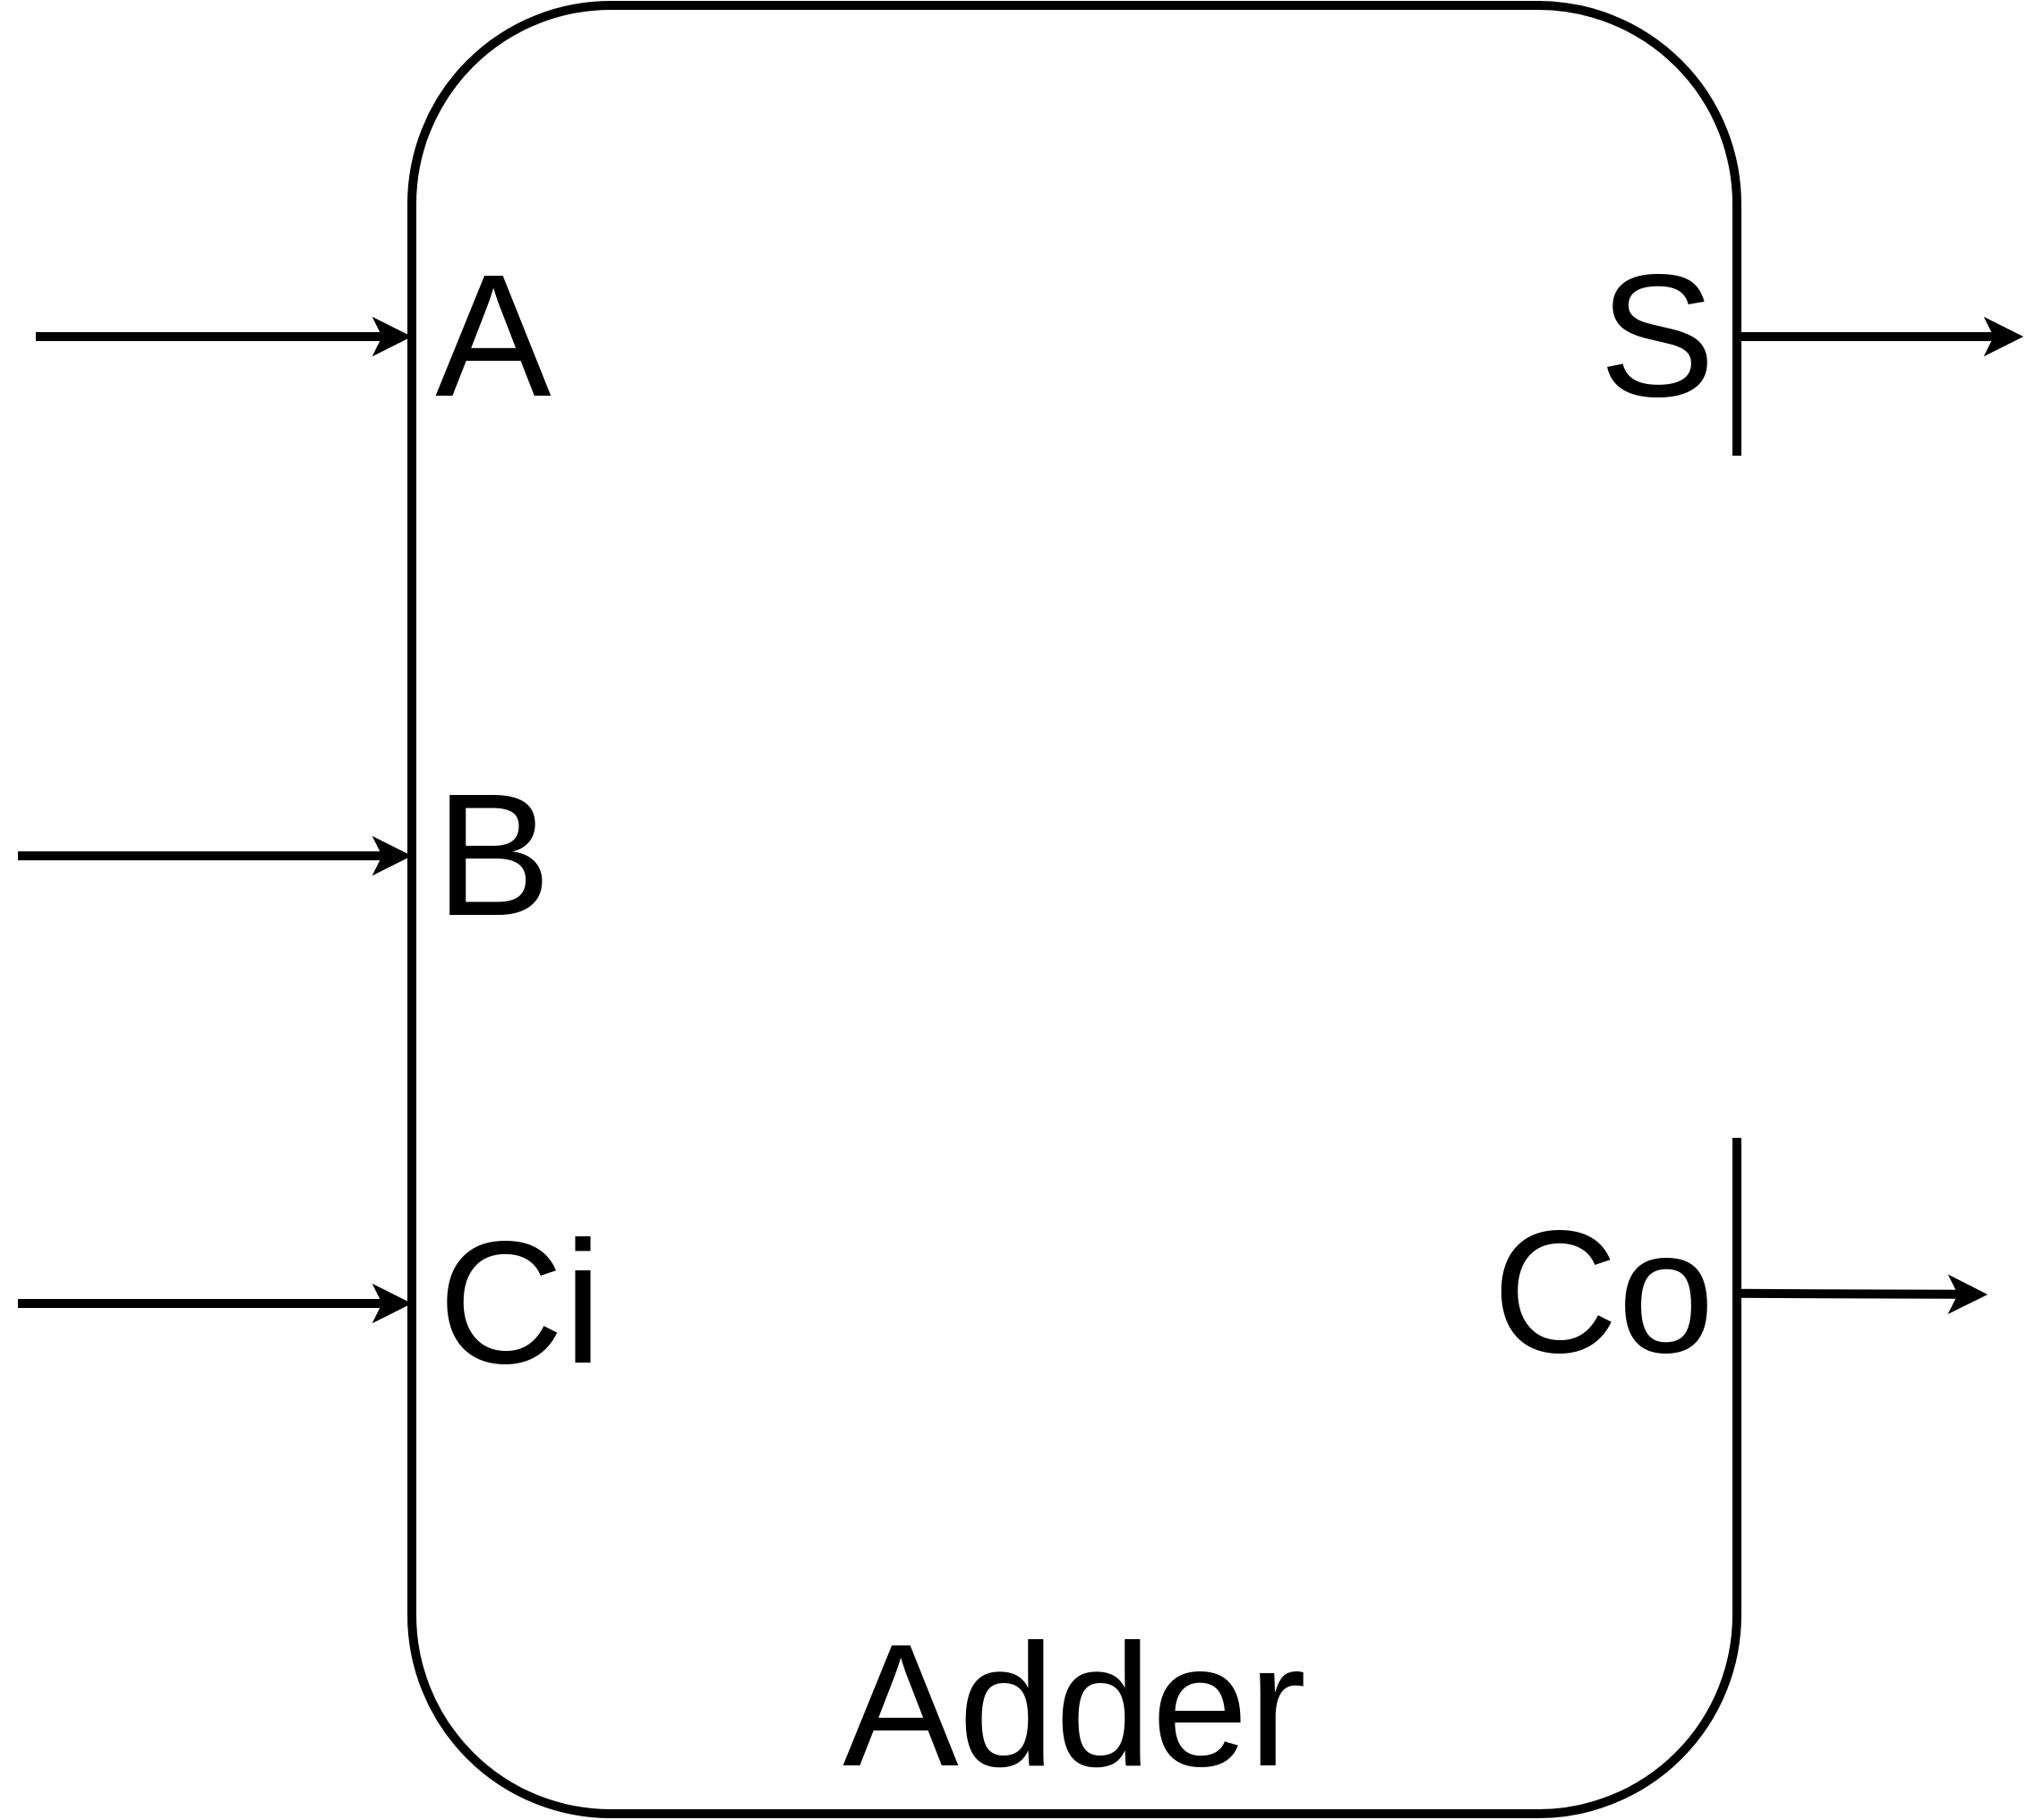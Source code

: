 <mxfile>
    <diagram id="5XUnGeaEwJHkVOFlRBsn" name="Page-2">
        <mxGraphModel dx="5596" dy="3116" grid="1" gridSize="10" guides="1" tooltips="1" connect="1" arrows="1" fold="1" page="1" pageScale="1" pageWidth="5000" pageHeight="4000" math="0" shadow="0">
            <root>
                <mxCell id="0"/>
                <mxCell id="1" parent="0"/>
                <mxCell id="wgpvL4k1v6JdVOH-3TQp-3" value="Adder" style="rounded=1;whiteSpace=wrap;html=1;strokeWidth=5;fontSize=97;gradientColor=none;verticalAlign=bottom;" parent="1" vertex="1">
                    <mxGeometry x="1590" y="850" width="740" height="1010" as="geometry"/>
                </mxCell>
                <mxCell id="T9nAUPtxoIoxhVOJAn20-1" style="edgeStyle=none;html=1;strokeWidth=5;" edge="1" parent="1" target="wgpvL4k1v6JdVOH-3TQp-4">
                    <mxGeometry relative="1" as="geometry">
                        <mxPoint x="1380" y="1035" as="sourcePoint"/>
                    </mxGeometry>
                </mxCell>
                <mxCell id="wgpvL4k1v6JdVOH-3TQp-4" value="A" style="text;html=1;align=center;verticalAlign=middle;resizable=0;points=[];autosize=1;strokeColor=none;fillColor=none;fontSize=97;" parent="1" vertex="1">
                    <mxGeometry x="1590" y="970" width="90" height="130" as="geometry"/>
                </mxCell>
                <mxCell id="T9nAUPtxoIoxhVOJAn20-2" style="edgeStyle=none;html=1;strokeWidth=5;" edge="1" parent="1" target="wgpvL4k1v6JdVOH-3TQp-5">
                    <mxGeometry relative="1" as="geometry">
                        <mxPoint x="1370" y="1325" as="sourcePoint"/>
                    </mxGeometry>
                </mxCell>
                <mxCell id="wgpvL4k1v6JdVOH-3TQp-5" value="B" style="text;html=1;align=center;verticalAlign=middle;resizable=0;points=[];autosize=1;strokeColor=none;fillColor=none;fontSize=97;" parent="1" vertex="1">
                    <mxGeometry x="1590" y="1260" width="90" height="130" as="geometry"/>
                </mxCell>
                <mxCell id="T9nAUPtxoIoxhVOJAn20-3" style="edgeStyle=none;html=1;strokeWidth=5;" edge="1" parent="1" target="wgpvL4k1v6JdVOH-3TQp-6">
                    <mxGeometry relative="1" as="geometry">
                        <mxPoint x="1370" y="1575" as="sourcePoint"/>
                    </mxGeometry>
                </mxCell>
                <mxCell id="wgpvL4k1v6JdVOH-3TQp-6" value="Ci" style="text;html=1;align=center;verticalAlign=middle;resizable=0;points=[];autosize=1;strokeColor=none;fillColor=none;fontSize=97;" parent="1" vertex="1">
                    <mxGeometry x="1590" y="1510" width="120" height="130" as="geometry"/>
                </mxCell>
                <mxCell id="T9nAUPtxoIoxhVOJAn20-4" style="edgeStyle=none;html=1;strokeWidth=5;" edge="1" parent="1" source="wgpvL4k1v6JdVOH-3TQp-7">
                    <mxGeometry relative="1" as="geometry">
                        <mxPoint x="2490" y="1035" as="targetPoint"/>
                    </mxGeometry>
                </mxCell>
                <mxCell id="wgpvL4k1v6JdVOH-3TQp-7" value="S" style="text;html=1;align=center;verticalAlign=middle;resizable=0;points=[];autosize=1;strokeColor=none;fillColor=none;fontSize=97;" parent="1" vertex="1">
                    <mxGeometry x="2240" y="970" width="90" height="130" as="geometry"/>
                </mxCell>
                <mxCell id="T9nAUPtxoIoxhVOJAn20-5" style="edgeStyle=none;html=1;strokeWidth=5;" edge="1" parent="1" source="wgpvL4k1v6JdVOH-3TQp-8">
                    <mxGeometry relative="1" as="geometry">
                        <mxPoint x="2470" y="1570" as="targetPoint"/>
                    </mxGeometry>
                </mxCell>
                <mxCell id="wgpvL4k1v6JdVOH-3TQp-8" value="Co" style="text;html=1;align=center;verticalAlign=middle;resizable=0;points=[];autosize=1;strokeColor=none;fillColor=none;fontSize=97;" parent="1" vertex="1">
                    <mxGeometry x="2180" y="1504" width="150" height="130" as="geometry"/>
                </mxCell>
            </root>
        </mxGraphModel>
    </diagram>
    <diagram id="PA2I2nunzaI1LZdDIepN" name="Page-1">
        <mxGraphModel dx="6995" dy="3895" grid="1" gridSize="10" guides="1" tooltips="1" connect="1" arrows="1" fold="1" page="1" pageScale="1" pageWidth="5000" pageHeight="4000" math="0" shadow="0">
            <root>
                <mxCell id="0"/>
                <mxCell id="1" parent="0"/>
                <mxCell id="698" value="" style="whiteSpace=wrap;html=1;strokeWidth=5;fontSize=90;gradientColor=none;" parent="1" vertex="1">
                    <mxGeometry x="310" y="540" width="7790" height="220" as="geometry"/>
                </mxCell>
                <mxCell id="664" style="html=1;exitX=0.5;exitY=1;exitDx=0;exitDy=0;entryX=0.5;entryY=0;entryDx=0;entryDy=0;strokeWidth=5;fontSize=90;dashed=1;endArrow=none;endFill=0;" parent="1" source="3" target="485" edge="1">
                    <mxGeometry relative="1" as="geometry"/>
                </mxCell>
                <mxCell id="3" value="" style="ellipse;whiteSpace=wrap;html=1;aspect=fixed;strokeWidth=5;fontSize=90;" parent="1" vertex="1">
                    <mxGeometry x="500" y="600" width="80" height="80" as="geometry"/>
                </mxCell>
                <mxCell id="126" style="edgeStyle=none;html=1;exitX=0;exitY=1;exitDx=0;exitDy=0;entryX=1;entryY=0;entryDx=0;entryDy=0;strokeWidth=5;fontSize=90;" parent="1" source="4" target="35" edge="1">
                    <mxGeometry relative="1" as="geometry"/>
                </mxCell>
                <mxCell id="665" style="edgeStyle=none;html=1;exitX=0.5;exitY=1;exitDx=0;exitDy=0;entryX=0.5;entryY=0;entryDx=0;entryDy=0;dashed=1;strokeWidth=5;fontSize=90;endArrow=none;endFill=0;" parent="1" source="4" target="486" edge="1">
                    <mxGeometry relative="1" as="geometry"/>
                </mxCell>
                <mxCell id="4" value="" style="ellipse;whiteSpace=wrap;html=1;aspect=fixed;strokeWidth=5;fontSize=90;" parent="1" vertex="1">
                    <mxGeometry x="740" y="600" width="80" height="80" as="geometry"/>
                </mxCell>
                <mxCell id="666" style="edgeStyle=none;html=1;exitX=0.5;exitY=1;exitDx=0;exitDy=0;entryX=0.5;entryY=0;entryDx=0;entryDy=0;dashed=1;strokeWidth=5;fontSize=90;endArrow=none;endFill=0;" parent="1" source="5" target="487" edge="1">
                    <mxGeometry relative="1" as="geometry"/>
                </mxCell>
                <mxCell id="5" value="" style="ellipse;whiteSpace=wrap;html=1;aspect=fixed;strokeWidth=5;fontSize=90;" parent="1" vertex="1">
                    <mxGeometry x="980" y="600" width="80" height="80" as="geometry"/>
                </mxCell>
                <mxCell id="125" style="edgeStyle=none;html=1;exitX=0;exitY=1;exitDx=0;exitDy=0;strokeWidth=5;fontSize=90;" parent="1" source="6" target="37" edge="1">
                    <mxGeometry relative="1" as="geometry"/>
                </mxCell>
                <mxCell id="667" style="edgeStyle=none;html=1;exitX=0.5;exitY=1;exitDx=0;exitDy=0;entryX=0.5;entryY=0;entryDx=0;entryDy=0;dashed=1;strokeWidth=5;fontSize=90;endArrow=none;endFill=0;" parent="1" source="6" target="488" edge="1">
                    <mxGeometry relative="1" as="geometry"/>
                </mxCell>
                <mxCell id="6" value="" style="ellipse;whiteSpace=wrap;html=1;aspect=fixed;strokeWidth=5;fontSize=90;" parent="1" vertex="1">
                    <mxGeometry x="1220" y="600" width="80" height="80" as="geometry"/>
                </mxCell>
                <mxCell id="668" style="edgeStyle=none;html=1;exitX=0.5;exitY=1;exitDx=0;exitDy=0;entryX=0.5;entryY=0;entryDx=0;entryDy=0;dashed=1;strokeWidth=5;fontSize=90;endArrow=none;endFill=0;" parent="1" source="7" target="489" edge="1">
                    <mxGeometry relative="1" as="geometry"/>
                </mxCell>
                <mxCell id="7" value="" style="ellipse;whiteSpace=wrap;html=1;aspect=fixed;strokeWidth=5;fontSize=90;" parent="1" vertex="1">
                    <mxGeometry x="1460" y="600" width="80" height="80" as="geometry"/>
                </mxCell>
                <mxCell id="124" style="edgeStyle=none;html=1;exitX=0;exitY=1;exitDx=0;exitDy=0;entryX=1;entryY=0;entryDx=0;entryDy=0;strokeWidth=5;fontSize=90;" parent="1" source="8" target="39" edge="1">
                    <mxGeometry relative="1" as="geometry"/>
                </mxCell>
                <mxCell id="669" style="edgeStyle=none;html=1;exitX=0.5;exitY=1;exitDx=0;exitDy=0;entryX=0.5;entryY=0;entryDx=0;entryDy=0;dashed=1;strokeWidth=5;fontSize=90;endArrow=none;endFill=0;" parent="1" source="8" target="490" edge="1">
                    <mxGeometry relative="1" as="geometry"/>
                </mxCell>
                <mxCell id="8" value="" style="ellipse;whiteSpace=wrap;html=1;aspect=fixed;strokeWidth=5;fontSize=90;" parent="1" vertex="1">
                    <mxGeometry x="1700" y="600" width="80" height="80" as="geometry"/>
                </mxCell>
                <mxCell id="9" value="" style="ellipse;whiteSpace=wrap;html=1;aspect=fixed;strokeWidth=5;fontSize=90;" parent="1" vertex="1">
                    <mxGeometry x="1940" y="600" width="80" height="80" as="geometry"/>
                </mxCell>
                <mxCell id="123" style="edgeStyle=none;html=1;exitX=0;exitY=1;exitDx=0;exitDy=0;entryX=1;entryY=0;entryDx=0;entryDy=0;strokeWidth=5;fontSize=90;" parent="1" source="10" target="41" edge="1">
                    <mxGeometry relative="1" as="geometry"/>
                </mxCell>
                <mxCell id="671" style="edgeStyle=none;html=1;exitX=0.5;exitY=1;exitDx=0;exitDy=0;entryX=0.5;entryY=0;entryDx=0;entryDy=0;dashed=1;strokeWidth=5;fontSize=90;endArrow=none;endFill=0;" parent="1" source="10" target="492" edge="1">
                    <mxGeometry relative="1" as="geometry"/>
                </mxCell>
                <mxCell id="10" value="" style="ellipse;whiteSpace=wrap;html=1;aspect=fixed;strokeWidth=5;fontSize=90;" parent="1" vertex="1">
                    <mxGeometry x="2180" y="600" width="80" height="80" as="geometry"/>
                </mxCell>
                <mxCell id="672" style="edgeStyle=none;html=1;exitX=0.5;exitY=1;exitDx=0;exitDy=0;entryX=0.5;entryY=0;entryDx=0;entryDy=0;dashed=1;strokeWidth=5;fontSize=90;endArrow=none;endFill=0;" parent="1" source="11" target="493" edge="1">
                    <mxGeometry relative="1" as="geometry"/>
                </mxCell>
                <mxCell id="11" value="" style="ellipse;whiteSpace=wrap;html=1;aspect=fixed;strokeWidth=5;fontSize=90;" parent="1" vertex="1">
                    <mxGeometry x="2420" y="600" width="80" height="80" as="geometry"/>
                </mxCell>
                <mxCell id="122" style="edgeStyle=none;html=1;exitX=0;exitY=1;exitDx=0;exitDy=0;strokeWidth=5;fontSize=90;" parent="1" source="12" target="43" edge="1">
                    <mxGeometry relative="1" as="geometry"/>
                </mxCell>
                <mxCell id="673" style="edgeStyle=none;html=1;exitX=0.5;exitY=1;exitDx=0;exitDy=0;entryX=0.5;entryY=0;entryDx=0;entryDy=0;dashed=1;strokeWidth=5;fontSize=90;endArrow=none;endFill=0;" parent="1" source="12" target="494" edge="1">
                    <mxGeometry relative="1" as="geometry"/>
                </mxCell>
                <mxCell id="12" value="" style="ellipse;whiteSpace=wrap;html=1;aspect=fixed;strokeWidth=5;fontSize=90;" parent="1" vertex="1">
                    <mxGeometry x="2660" y="600" width="80" height="80" as="geometry"/>
                </mxCell>
                <mxCell id="674" style="edgeStyle=none;html=1;exitX=0.5;exitY=1;exitDx=0;exitDy=0;entryX=0.5;entryY=0;entryDx=0;entryDy=0;dashed=1;strokeWidth=5;fontSize=90;endArrow=none;endFill=0;" parent="1" source="13" target="495" edge="1">
                    <mxGeometry relative="1" as="geometry"/>
                </mxCell>
                <mxCell id="13" value="" style="ellipse;whiteSpace=wrap;html=1;aspect=fixed;strokeWidth=5;fontSize=90;" parent="1" vertex="1">
                    <mxGeometry x="2900" y="600" width="80" height="80" as="geometry"/>
                </mxCell>
                <mxCell id="121" style="edgeStyle=none;html=1;exitX=0;exitY=1;exitDx=0;exitDy=0;entryX=1;entryY=0;entryDx=0;entryDy=0;strokeWidth=5;fontSize=90;" parent="1" source="14" target="45" edge="1">
                    <mxGeometry relative="1" as="geometry"/>
                </mxCell>
                <mxCell id="675" style="edgeStyle=none;html=1;exitX=0.5;exitY=1;exitDx=0;exitDy=0;entryX=0.5;entryY=0;entryDx=0;entryDy=0;dashed=1;strokeWidth=5;fontSize=90;endArrow=none;endFill=0;" parent="1" source="14" target="496" edge="1">
                    <mxGeometry relative="1" as="geometry"/>
                </mxCell>
                <mxCell id="14" value="" style="ellipse;whiteSpace=wrap;html=1;aspect=fixed;strokeWidth=5;fontSize=90;" parent="1" vertex="1">
                    <mxGeometry x="3140" y="600" width="80" height="80" as="geometry"/>
                </mxCell>
                <mxCell id="676" style="edgeStyle=none;html=1;exitX=0.5;exitY=1;exitDx=0;exitDy=0;entryX=0.5;entryY=0;entryDx=0;entryDy=0;dashed=1;strokeWidth=5;fontSize=90;endArrow=none;endFill=0;" parent="1" source="15" target="497" edge="1">
                    <mxGeometry relative="1" as="geometry"/>
                </mxCell>
                <mxCell id="15" value="" style="ellipse;whiteSpace=wrap;html=1;aspect=fixed;strokeWidth=5;fontSize=90;" parent="1" vertex="1">
                    <mxGeometry x="3380" y="600" width="80" height="80" as="geometry"/>
                </mxCell>
                <mxCell id="120" style="edgeStyle=none;html=1;exitX=0;exitY=1;exitDx=0;exitDy=0;entryX=1;entryY=0;entryDx=0;entryDy=0;strokeWidth=5;fontSize=90;" parent="1" source="16" target="47" edge="1">
                    <mxGeometry relative="1" as="geometry"/>
                </mxCell>
                <mxCell id="677" style="edgeStyle=none;html=1;exitX=0.5;exitY=1;exitDx=0;exitDy=0;entryX=0.5;entryY=0;entryDx=0;entryDy=0;dashed=1;strokeWidth=5;fontSize=90;endArrow=none;endFill=0;" parent="1" source="16" target="498" edge="1">
                    <mxGeometry relative="1" as="geometry"/>
                </mxCell>
                <mxCell id="16" value="" style="ellipse;whiteSpace=wrap;html=1;aspect=fixed;strokeWidth=5;fontSize=90;" parent="1" vertex="1">
                    <mxGeometry x="3620" y="600" width="80" height="80" as="geometry"/>
                </mxCell>
                <mxCell id="679" style="edgeStyle=none;html=1;exitX=0.5;exitY=1;exitDx=0;exitDy=0;entryX=0.5;entryY=0;entryDx=0;entryDy=0;dashed=1;strokeWidth=5;fontSize=90;endArrow=none;endFill=0;" parent="1" source="17" target="499" edge="1">
                    <mxGeometry relative="1" as="geometry"/>
                </mxCell>
                <mxCell id="17" value="" style="ellipse;whiteSpace=wrap;html=1;aspect=fixed;strokeWidth=5;fontSize=90;" parent="1" vertex="1">
                    <mxGeometry x="3860" y="600" width="80" height="80" as="geometry"/>
                </mxCell>
                <mxCell id="119" style="edgeStyle=none;html=1;exitX=0;exitY=1;exitDx=0;exitDy=0;entryX=1;entryY=0;entryDx=0;entryDy=0;strokeWidth=5;fontSize=90;" parent="1" source="18" target="49" edge="1">
                    <mxGeometry relative="1" as="geometry"/>
                </mxCell>
                <mxCell id="680" style="edgeStyle=none;html=1;exitX=0.5;exitY=1;exitDx=0;exitDy=0;entryX=0.5;entryY=0;entryDx=0;entryDy=0;dashed=1;strokeWidth=5;fontSize=90;endArrow=none;endFill=0;" parent="1" source="18" target="500" edge="1">
                    <mxGeometry relative="1" as="geometry"/>
                </mxCell>
                <mxCell id="18" value="" style="ellipse;whiteSpace=wrap;html=1;aspect=fixed;strokeWidth=5;fontSize=90;" parent="1" vertex="1">
                    <mxGeometry x="4100" y="600" width="80" height="80" as="geometry"/>
                </mxCell>
                <mxCell id="681" style="edgeStyle=none;html=1;exitX=0.5;exitY=1;exitDx=0;exitDy=0;entryX=0.5;entryY=0;entryDx=0;entryDy=0;dashed=1;strokeWidth=5;fontSize=90;endArrow=none;endFill=0;" parent="1" source="19" target="501" edge="1">
                    <mxGeometry relative="1" as="geometry"/>
                </mxCell>
                <mxCell id="19" value="" style="ellipse;whiteSpace=wrap;html=1;aspect=fixed;strokeWidth=5;fontSize=90;" parent="1" vertex="1">
                    <mxGeometry x="4340" y="600" width="80" height="80" as="geometry"/>
                </mxCell>
                <mxCell id="118" style="edgeStyle=none;html=1;exitX=0;exitY=1;exitDx=0;exitDy=0;entryX=1;entryY=0;entryDx=0;entryDy=0;strokeWidth=5;fontSize=90;" parent="1" source="20" target="51" edge="1">
                    <mxGeometry relative="1" as="geometry"/>
                </mxCell>
                <mxCell id="682" style="edgeStyle=none;html=1;exitX=0.5;exitY=1;exitDx=0;exitDy=0;entryX=0.5;entryY=0;entryDx=0;entryDy=0;dashed=1;strokeWidth=5;fontSize=90;endArrow=none;endFill=0;" parent="1" source="20" target="502" edge="1">
                    <mxGeometry relative="1" as="geometry"/>
                </mxCell>
                <mxCell id="20" value="" style="ellipse;whiteSpace=wrap;html=1;aspect=fixed;strokeWidth=5;fontSize=90;" parent="1" vertex="1">
                    <mxGeometry x="4580" y="600" width="80" height="80" as="geometry"/>
                </mxCell>
                <mxCell id="683" style="edgeStyle=none;html=1;exitX=0.5;exitY=1;exitDx=0;exitDy=0;entryX=0.5;entryY=0;entryDx=0;entryDy=0;dashed=1;strokeWidth=5;fontSize=90;endArrow=none;endFill=0;" parent="1" source="21" target="503" edge="1">
                    <mxGeometry relative="1" as="geometry"/>
                </mxCell>
                <mxCell id="21" value="" style="ellipse;whiteSpace=wrap;html=1;aspect=fixed;strokeWidth=5;fontSize=90;" parent="1" vertex="1">
                    <mxGeometry x="4820" y="600" width="80" height="80" as="geometry"/>
                </mxCell>
                <mxCell id="116" style="edgeStyle=none;html=1;exitX=0;exitY=1;exitDx=0;exitDy=0;entryX=1;entryY=0;entryDx=0;entryDy=0;strokeWidth=5;fontSize=90;" parent="1" source="22" target="53" edge="1">
                    <mxGeometry relative="1" as="geometry"/>
                </mxCell>
                <mxCell id="684" style="edgeStyle=none;html=1;exitX=0.5;exitY=1;exitDx=0;exitDy=0;entryX=0.5;entryY=0;entryDx=0;entryDy=0;dashed=1;strokeWidth=5;fontSize=90;endArrow=none;endFill=0;" parent="1" source="22" target="504" edge="1">
                    <mxGeometry relative="1" as="geometry"/>
                </mxCell>
                <mxCell id="22" value="" style="ellipse;whiteSpace=wrap;html=1;aspect=fixed;strokeWidth=5;fontSize=90;" parent="1" vertex="1">
                    <mxGeometry x="5060" y="600" width="80" height="80" as="geometry"/>
                </mxCell>
                <mxCell id="685" style="edgeStyle=none;html=1;exitX=0.5;exitY=1;exitDx=0;exitDy=0;entryX=0.5;entryY=0;entryDx=0;entryDy=0;dashed=1;strokeWidth=5;fontSize=90;endArrow=none;endFill=0;" parent="1" source="23" target="505" edge="1">
                    <mxGeometry relative="1" as="geometry"/>
                </mxCell>
                <mxCell id="23" value="" style="ellipse;whiteSpace=wrap;html=1;aspect=fixed;strokeWidth=5;fontSize=90;" parent="1" vertex="1">
                    <mxGeometry x="5300" y="600" width="80" height="80" as="geometry"/>
                </mxCell>
                <mxCell id="114" style="edgeStyle=none;html=1;exitX=0;exitY=1;exitDx=0;exitDy=0;entryX=1;entryY=0;entryDx=0;entryDy=0;strokeWidth=5;fontSize=90;" parent="1" source="24" target="55" edge="1">
                    <mxGeometry relative="1" as="geometry"/>
                </mxCell>
                <mxCell id="686" style="edgeStyle=none;html=1;exitX=0.5;exitY=1;exitDx=0;exitDy=0;entryX=0.5;entryY=0;entryDx=0;entryDy=0;dashed=1;strokeWidth=5;fontSize=90;endArrow=none;endFill=0;" parent="1" source="24" target="506" edge="1">
                    <mxGeometry relative="1" as="geometry"/>
                </mxCell>
                <mxCell id="24" value="" style="ellipse;whiteSpace=wrap;html=1;aspect=fixed;strokeWidth=5;fontSize=90;" parent="1" vertex="1">
                    <mxGeometry x="5540" y="600" width="80" height="80" as="geometry"/>
                </mxCell>
                <mxCell id="687" style="edgeStyle=none;html=1;exitX=0.5;exitY=1;exitDx=0;exitDy=0;entryX=0.5;entryY=0;entryDx=0;entryDy=0;dashed=1;strokeWidth=5;fontSize=90;endArrow=none;endFill=0;" parent="1" source="25" target="507" edge="1">
                    <mxGeometry relative="1" as="geometry"/>
                </mxCell>
                <mxCell id="25" value="" style="ellipse;whiteSpace=wrap;html=1;aspect=fixed;strokeWidth=5;fontSize=90;" parent="1" vertex="1">
                    <mxGeometry x="5780" y="600" width="80" height="80" as="geometry"/>
                </mxCell>
                <mxCell id="113" style="edgeStyle=none;html=1;exitX=0;exitY=1;exitDx=0;exitDy=0;entryX=1;entryY=0;entryDx=0;entryDy=0;strokeWidth=5;fontSize=90;" parent="1" source="26" target="57" edge="1">
                    <mxGeometry relative="1" as="geometry"/>
                </mxCell>
                <mxCell id="688" style="edgeStyle=none;html=1;exitX=0.5;exitY=1;exitDx=0;exitDy=0;entryX=0.5;entryY=0;entryDx=0;entryDy=0;dashed=1;strokeWidth=5;fontSize=90;endArrow=none;endFill=0;" parent="1" source="26" target="508" edge="1">
                    <mxGeometry relative="1" as="geometry"/>
                </mxCell>
                <mxCell id="26" value="" style="ellipse;whiteSpace=wrap;html=1;aspect=fixed;strokeWidth=5;fontSize=90;" parent="1" vertex="1">
                    <mxGeometry x="6020" y="600" width="80" height="80" as="geometry"/>
                </mxCell>
                <mxCell id="689" style="edgeStyle=none;html=1;exitX=0.5;exitY=1;exitDx=0;exitDy=0;entryX=0.5;entryY=0;entryDx=0;entryDy=0;dashed=1;strokeWidth=5;fontSize=90;endArrow=none;endFill=0;" parent="1" source="27" target="509" edge="1">
                    <mxGeometry relative="1" as="geometry"/>
                </mxCell>
                <mxCell id="27" value="" style="ellipse;whiteSpace=wrap;html=1;aspect=fixed;strokeWidth=5;fontSize=90;" parent="1" vertex="1">
                    <mxGeometry x="6260" y="600" width="80" height="80" as="geometry"/>
                </mxCell>
                <mxCell id="112" style="edgeStyle=none;html=1;exitX=0;exitY=1;exitDx=0;exitDy=0;entryX=1;entryY=0;entryDx=0;entryDy=0;strokeWidth=5;fontSize=90;" parent="1" source="28" target="59" edge="1">
                    <mxGeometry relative="1" as="geometry"/>
                </mxCell>
                <mxCell id="690" style="edgeStyle=none;html=1;exitX=0.5;exitY=1;exitDx=0;exitDy=0;entryX=0.5;entryY=0;entryDx=0;entryDy=0;dashed=1;strokeWidth=5;fontSize=90;endArrow=none;endFill=0;" parent="1" source="28" target="510" edge="1">
                    <mxGeometry relative="1" as="geometry"/>
                </mxCell>
                <mxCell id="28" value="" style="ellipse;whiteSpace=wrap;html=1;aspect=fixed;strokeWidth=5;fontSize=90;" parent="1" vertex="1">
                    <mxGeometry x="6500" y="600" width="80" height="80" as="geometry"/>
                </mxCell>
                <mxCell id="691" style="edgeStyle=none;html=1;exitX=0.5;exitY=1;exitDx=0;exitDy=0;entryX=0.5;entryY=0;entryDx=0;entryDy=0;dashed=1;strokeWidth=5;fontSize=90;endArrow=none;endFill=0;" parent="1" source="29" target="511" edge="1">
                    <mxGeometry relative="1" as="geometry"/>
                </mxCell>
                <mxCell id="29" value="" style="ellipse;whiteSpace=wrap;html=1;aspect=fixed;strokeWidth=5;fontSize=90;" parent="1" vertex="1">
                    <mxGeometry x="6740" y="600" width="80" height="80" as="geometry"/>
                </mxCell>
                <mxCell id="110" style="edgeStyle=none;html=1;exitX=0;exitY=1;exitDx=0;exitDy=0;entryX=1;entryY=0;entryDx=0;entryDy=0;strokeWidth=5;fontSize=90;" parent="1" source="30" target="61" edge="1">
                    <mxGeometry relative="1" as="geometry"/>
                </mxCell>
                <mxCell id="692" style="edgeStyle=none;html=1;exitX=0.5;exitY=1;exitDx=0;exitDy=0;entryX=0.5;entryY=0;entryDx=0;entryDy=0;dashed=1;strokeWidth=5;fontSize=90;endArrow=none;endFill=0;" parent="1" source="30" target="512" edge="1">
                    <mxGeometry relative="1" as="geometry"/>
                </mxCell>
                <mxCell id="30" value="" style="ellipse;whiteSpace=wrap;html=1;aspect=fixed;strokeWidth=5;fontSize=90;" parent="1" vertex="1">
                    <mxGeometry x="6980" y="600" width="80" height="80" as="geometry"/>
                </mxCell>
                <mxCell id="693" style="edgeStyle=none;html=1;exitX=0.5;exitY=1;exitDx=0;exitDy=0;entryX=0.5;entryY=0;entryDx=0;entryDy=0;dashed=1;strokeWidth=5;fontSize=90;endArrow=none;endFill=0;" parent="1" source="31" target="513" edge="1">
                    <mxGeometry relative="1" as="geometry"/>
                </mxCell>
                <mxCell id="31" value="" style="ellipse;whiteSpace=wrap;html=1;aspect=fixed;strokeWidth=5;fontSize=90;" parent="1" vertex="1">
                    <mxGeometry x="7220" y="600" width="80" height="80" as="geometry"/>
                </mxCell>
                <mxCell id="109" style="edgeStyle=none;html=1;exitX=0;exitY=1;exitDx=0;exitDy=0;entryX=1;entryY=0;entryDx=0;entryDy=0;strokeWidth=5;fontSize=90;" parent="1" source="32" target="63" edge="1">
                    <mxGeometry relative="1" as="geometry"/>
                </mxCell>
                <mxCell id="694" style="edgeStyle=none;html=1;exitX=0.5;exitY=1;exitDx=0;exitDy=0;entryX=0.5;entryY=0;entryDx=0;entryDy=0;dashed=1;strokeWidth=5;fontSize=90;endArrow=none;endFill=0;" parent="1" source="32" target="514" edge="1">
                    <mxGeometry relative="1" as="geometry"/>
                </mxCell>
                <mxCell id="32" value="" style="ellipse;whiteSpace=wrap;html=1;aspect=fixed;strokeWidth=5;fontSize=90;" parent="1" vertex="1">
                    <mxGeometry x="7460" y="600" width="80" height="80" as="geometry"/>
                </mxCell>
                <mxCell id="695" style="edgeStyle=none;html=1;exitX=0.5;exitY=1;exitDx=0;exitDy=0;entryX=0.5;entryY=0;entryDx=0;entryDy=0;dashed=1;strokeWidth=5;fontSize=90;endArrow=none;endFill=0;" parent="1" source="33" target="515" edge="1">
                    <mxGeometry relative="1" as="geometry"/>
                </mxCell>
                <mxCell id="33" value="" style="ellipse;whiteSpace=wrap;html=1;aspect=fixed;strokeWidth=5;fontSize=90;" parent="1" vertex="1">
                    <mxGeometry x="7700" y="600" width="80" height="80" as="geometry"/>
                </mxCell>
                <mxCell id="108" style="edgeStyle=none;html=1;exitX=0;exitY=1;exitDx=0;exitDy=0;entryX=1;entryY=0;entryDx=0;entryDy=0;strokeWidth=5;fontSize=90;" parent="1" source="34" target="65" edge="1">
                    <mxGeometry relative="1" as="geometry"/>
                </mxCell>
                <mxCell id="696" style="edgeStyle=none;html=1;exitX=0.5;exitY=1;exitDx=0;exitDy=0;entryX=0.5;entryY=0;entryDx=0;entryDy=0;dashed=1;strokeWidth=5;fontSize=90;endArrow=none;endFill=0;" parent="1" source="34" target="516" edge="1">
                    <mxGeometry relative="1" as="geometry"/>
                </mxCell>
                <mxCell id="34" value="" style="ellipse;whiteSpace=wrap;html=1;aspect=fixed;strokeWidth=5;fontSize=90;" parent="1" vertex="1">
                    <mxGeometry x="7940" y="600" width="80" height="80" as="geometry"/>
                </mxCell>
                <mxCell id="35" value="" style="ellipse;whiteSpace=wrap;html=1;aspect=fixed;strokeWidth=5;fontSize=90;" parent="1" vertex="1">
                    <mxGeometry x="500" y="940" width="80" height="80" as="geometry"/>
                </mxCell>
                <mxCell id="166" style="edgeStyle=none;html=1;exitX=0;exitY=1;exitDx=0;exitDy=0;entryX=1;entryY=0;entryDx=0;entryDy=0;strokeWidth=5;fontSize=90;" parent="1" source="37" target="127" edge="1">
                    <mxGeometry relative="1" as="geometry"/>
                </mxCell>
                <mxCell id="37" value="" style="ellipse;whiteSpace=wrap;html=1;aspect=fixed;strokeWidth=5;fontSize=90;" parent="1" vertex="1">
                    <mxGeometry x="980" y="940" width="80" height="80" as="geometry"/>
                </mxCell>
                <mxCell id="39" value="" style="ellipse;whiteSpace=wrap;html=1;aspect=fixed;strokeWidth=5;fontSize=90;" parent="1" vertex="1">
                    <mxGeometry x="1460" y="940" width="80" height="80" as="geometry"/>
                </mxCell>
                <mxCell id="165" style="edgeStyle=none;html=1;exitX=0;exitY=1;exitDx=0;exitDy=0;entryX=1;entryY=0;entryDx=0;entryDy=0;strokeWidth=5;fontSize=90;" parent="1" source="41" target="131" edge="1">
                    <mxGeometry relative="1" as="geometry"/>
                </mxCell>
                <mxCell id="670" style="edgeStyle=none;html=1;exitX=0.5;exitY=1;exitDx=0;exitDy=0;entryX=0.5;entryY=0;entryDx=0;entryDy=0;dashed=1;strokeWidth=5;fontSize=90;endArrow=none;endFill=0;" parent="1" source="41" target="491" edge="1">
                    <mxGeometry relative="1" as="geometry"/>
                </mxCell>
                <mxCell id="41" value="" style="ellipse;whiteSpace=wrap;html=1;aspect=fixed;strokeWidth=5;fontSize=90;" parent="1" vertex="1">
                    <mxGeometry x="1940" y="940" width="80" height="80" as="geometry"/>
                </mxCell>
                <mxCell id="43" value="" style="ellipse;whiteSpace=wrap;html=1;aspect=fixed;strokeWidth=5;fontSize=90;" parent="1" vertex="1">
                    <mxGeometry x="2420" y="940" width="80" height="80" as="geometry"/>
                </mxCell>
                <mxCell id="164" style="edgeStyle=none;html=1;exitX=0;exitY=1;exitDx=0;exitDy=0;entryX=1;entryY=0;entryDx=0;entryDy=0;strokeWidth=5;fontSize=90;" parent="1" source="45" target="135" edge="1">
                    <mxGeometry relative="1" as="geometry"/>
                </mxCell>
                <mxCell id="45" value="" style="ellipse;whiteSpace=wrap;html=1;aspect=fixed;strokeWidth=5;fontSize=90;" parent="1" vertex="1">
                    <mxGeometry x="2900" y="940" width="80" height="80" as="geometry"/>
                </mxCell>
                <mxCell id="47" value="" style="ellipse;whiteSpace=wrap;html=1;aspect=fixed;strokeWidth=5;fontSize=90;" parent="1" vertex="1">
                    <mxGeometry x="3380" y="940" width="80" height="80" as="geometry"/>
                </mxCell>
                <mxCell id="163" style="edgeStyle=none;html=1;exitX=0;exitY=1;exitDx=0;exitDy=0;entryX=1;entryY=0;entryDx=0;entryDy=0;strokeWidth=5;fontSize=90;" parent="1" source="49" target="139" edge="1">
                    <mxGeometry relative="1" as="geometry"/>
                </mxCell>
                <mxCell id="49" value="" style="ellipse;whiteSpace=wrap;html=1;aspect=fixed;strokeWidth=5;fontSize=90;" parent="1" vertex="1">
                    <mxGeometry x="3860" y="940" width="80" height="80" as="geometry"/>
                </mxCell>
                <mxCell id="51" value="" style="ellipse;whiteSpace=wrap;html=1;aspect=fixed;strokeWidth=5;fontSize=90;" parent="1" vertex="1">
                    <mxGeometry x="4340" y="940" width="80" height="80" as="geometry"/>
                </mxCell>
                <mxCell id="162" style="edgeStyle=none;html=1;exitX=0;exitY=1;exitDx=0;exitDy=0;entryX=1;entryY=0;entryDx=0;entryDy=0;strokeWidth=5;fontSize=90;" parent="1" source="53" target="143" edge="1">
                    <mxGeometry relative="1" as="geometry"/>
                </mxCell>
                <mxCell id="53" value="" style="ellipse;whiteSpace=wrap;html=1;aspect=fixed;strokeWidth=5;fontSize=90;" parent="1" vertex="1">
                    <mxGeometry x="4820" y="940" width="80" height="80" as="geometry"/>
                </mxCell>
                <mxCell id="55" value="" style="ellipse;whiteSpace=wrap;html=1;aspect=fixed;strokeWidth=5;fontSize=90;" parent="1" vertex="1">
                    <mxGeometry x="5300" y="940" width="80" height="80" as="geometry"/>
                </mxCell>
                <mxCell id="161" style="edgeStyle=none;html=1;exitX=0;exitY=1;exitDx=0;exitDy=0;entryX=1;entryY=0;entryDx=0;entryDy=0;strokeWidth=5;fontSize=90;" parent="1" source="57" target="147" edge="1">
                    <mxGeometry relative="1" as="geometry"/>
                </mxCell>
                <mxCell id="57" value="" style="ellipse;whiteSpace=wrap;html=1;aspect=fixed;strokeWidth=5;fontSize=90;" parent="1" vertex="1">
                    <mxGeometry x="5780" y="940" width="80" height="80" as="geometry"/>
                </mxCell>
                <mxCell id="59" value="" style="ellipse;whiteSpace=wrap;html=1;aspect=fixed;strokeWidth=5;fontSize=90;" parent="1" vertex="1">
                    <mxGeometry x="6260" y="940" width="80" height="80" as="geometry"/>
                </mxCell>
                <mxCell id="160" style="edgeStyle=none;html=1;exitX=0;exitY=1;exitDx=0;exitDy=0;entryX=1;entryY=0;entryDx=0;entryDy=0;strokeWidth=5;fontSize=90;" parent="1" source="61" target="151" edge="1">
                    <mxGeometry relative="1" as="geometry"/>
                </mxCell>
                <mxCell id="61" value="" style="ellipse;whiteSpace=wrap;html=1;aspect=fixed;strokeWidth=5;fontSize=90;" parent="1" vertex="1">
                    <mxGeometry x="6740" y="940" width="80" height="80" as="geometry"/>
                </mxCell>
                <mxCell id="63" value="" style="ellipse;whiteSpace=wrap;html=1;aspect=fixed;strokeWidth=5;fontSize=90;" parent="1" vertex="1">
                    <mxGeometry x="7220" y="940" width="80" height="80" as="geometry"/>
                </mxCell>
                <mxCell id="159" style="edgeStyle=none;html=1;exitX=0;exitY=1;exitDx=0;exitDy=0;entryX=1;entryY=0;entryDx=0;entryDy=0;strokeWidth=5;fontSize=90;" parent="1" source="65" target="155" edge="1">
                    <mxGeometry relative="1" as="geometry"/>
                </mxCell>
                <mxCell id="659" style="edgeStyle=none;html=1;exitX=0;exitY=1;exitDx=0;exitDy=0;entryX=1;entryY=0;entryDx=0;entryDy=0;strokeWidth=5;fontSize=90;" parent="1" source="65" target="482" edge="1">
                    <mxGeometry relative="1" as="geometry"/>
                </mxCell>
                <mxCell id="65" value="" style="ellipse;whiteSpace=wrap;html=1;aspect=fixed;strokeWidth=5;fontSize=90;" parent="1" vertex="1">
                    <mxGeometry x="7700" y="940" width="80" height="80" as="geometry"/>
                </mxCell>
                <mxCell id="127" value="" style="ellipse;whiteSpace=wrap;html=1;aspect=fixed;strokeWidth=5;fontSize=90;" parent="1" vertex="1">
                    <mxGeometry x="500" y="1185" width="80" height="80" as="geometry"/>
                </mxCell>
                <mxCell id="290" style="edgeStyle=none;html=1;exitX=0;exitY=1;exitDx=0;exitDy=0;entryX=1;entryY=0;entryDx=0;entryDy=0;strokeWidth=5;fontSize=90;" parent="1" source="131" target="167" edge="1">
                    <mxGeometry relative="1" as="geometry"/>
                </mxCell>
                <mxCell id="131" value="" style="ellipse;whiteSpace=wrap;html=1;aspect=fixed;strokeWidth=5;fontSize=90;" parent="1" vertex="1">
                    <mxGeometry x="1460" y="1185" width="80" height="80" as="geometry"/>
                </mxCell>
                <mxCell id="135" value="" style="ellipse;whiteSpace=wrap;html=1;aspect=fixed;strokeWidth=5;fontSize=90;" parent="1" vertex="1">
                    <mxGeometry x="2420" y="1185" width="80" height="80" as="geometry"/>
                </mxCell>
                <mxCell id="289" style="edgeStyle=none;html=1;exitX=0;exitY=1;exitDx=0;exitDy=0;entryX=1;entryY=0;entryDx=0;entryDy=0;strokeWidth=5;fontSize=90;" parent="1" source="139" target="179" edge="1">
                    <mxGeometry relative="1" as="geometry"/>
                </mxCell>
                <mxCell id="139" value="" style="ellipse;whiteSpace=wrap;html=1;aspect=fixed;strokeWidth=5;fontSize=90;" parent="1" vertex="1">
                    <mxGeometry x="3380" y="1185" width="80" height="80" as="geometry"/>
                </mxCell>
                <mxCell id="143" value="" style="ellipse;whiteSpace=wrap;html=1;aspect=fixed;strokeWidth=5;fontSize=90;" parent="1" vertex="1">
                    <mxGeometry x="4340" y="1185" width="80" height="80" as="geometry"/>
                </mxCell>
                <mxCell id="288" style="edgeStyle=none;html=1;exitX=0;exitY=1;exitDx=0;exitDy=0;entryX=1;entryY=0;entryDx=0;entryDy=0;strokeWidth=5;fontSize=90;" parent="1" source="147" target="191" edge="1">
                    <mxGeometry relative="1" as="geometry"/>
                </mxCell>
                <mxCell id="147" value="" style="ellipse;whiteSpace=wrap;html=1;aspect=fixed;strokeWidth=5;fontSize=90;" parent="1" vertex="1">
                    <mxGeometry x="5300" y="1185" width="80" height="80" as="geometry"/>
                </mxCell>
                <mxCell id="151" value="" style="ellipse;whiteSpace=wrap;html=1;aspect=fixed;strokeWidth=5;fontSize=90;" parent="1" vertex="1">
                    <mxGeometry x="6260" y="1185" width="80" height="80" as="geometry"/>
                </mxCell>
                <mxCell id="287" style="edgeStyle=none;html=1;exitX=0;exitY=1;exitDx=0;exitDy=0;entryX=1;entryY=0;entryDx=0;entryDy=0;strokeWidth=5;fontSize=90;" parent="1" source="155" target="203" edge="1">
                    <mxGeometry relative="1" as="geometry"/>
                </mxCell>
                <mxCell id="650" style="edgeStyle=none;html=1;exitX=0;exitY=1;exitDx=0;exitDy=0;entryX=1;entryY=0;entryDx=0;entryDy=0;strokeWidth=5;fontSize=90;" parent="1" source="155" target="447" edge="1">
                    <mxGeometry relative="1" as="geometry"/>
                </mxCell>
                <mxCell id="657" style="edgeStyle=none;html=1;exitX=0.5;exitY=1;exitDx=0;exitDy=0;entryX=1;entryY=0;entryDx=0;entryDy=0;strokeWidth=5;fontSize=90;" parent="1" source="155" target="480" edge="1">
                    <mxGeometry relative="1" as="geometry"/>
                </mxCell>
                <mxCell id="155" value="" style="ellipse;whiteSpace=wrap;html=1;aspect=fixed;strokeWidth=5;fontSize=90;" parent="1" vertex="1">
                    <mxGeometry x="7220" y="1185" width="80" height="80" as="geometry"/>
                </mxCell>
                <mxCell id="167" value="" style="ellipse;whiteSpace=wrap;html=1;aspect=fixed;strokeWidth=5;fontSize=90;" parent="1" vertex="1">
                    <mxGeometry x="500" y="1425" width="80" height="80" as="geometry"/>
                </mxCell>
                <mxCell id="292" style="edgeStyle=none;html=1;exitX=0;exitY=1;exitDx=0;exitDy=0;entryX=1;entryY=0;entryDx=0;entryDy=0;strokeWidth=5;fontSize=90;" parent="1" source="179" target="215" edge="1">
                    <mxGeometry relative="1" as="geometry"/>
                </mxCell>
                <mxCell id="179" value="" style="ellipse;whiteSpace=wrap;html=1;aspect=fixed;strokeWidth=5;fontSize=90;" parent="1" vertex="1">
                    <mxGeometry x="2420" y="1425" width="80" height="80" as="geometry"/>
                </mxCell>
                <mxCell id="191" value="" style="ellipse;whiteSpace=wrap;html=1;aspect=fixed;strokeWidth=5;fontSize=90;" parent="1" vertex="1">
                    <mxGeometry x="4340" y="1425" width="80" height="80" as="geometry"/>
                </mxCell>
                <mxCell id="291" style="edgeStyle=none;html=1;exitX=0;exitY=1;exitDx=0;exitDy=0;entryX=1;entryY=0;entryDx=0;entryDy=0;strokeWidth=5;fontSize=90;" parent="1" source="203" target="235" edge="1">
                    <mxGeometry relative="1" as="geometry"/>
                </mxCell>
                <mxCell id="634" style="edgeStyle=none;html=1;exitX=0;exitY=1;exitDx=0;exitDy=0;entryX=1;entryY=0;entryDx=0;entryDy=0;strokeWidth=5;fontSize=90;" parent="1" source="203" target="409" edge="1">
                    <mxGeometry relative="1" as="geometry"/>
                </mxCell>
                <mxCell id="640" style="edgeStyle=none;html=1;exitX=0;exitY=1;exitDx=0;exitDy=0;entryX=1;entryY=0;entryDx=0;entryDy=0;strokeWidth=5;fontSize=90;" parent="1" source="203" target="443" edge="1">
                    <mxGeometry relative="1" as="geometry"/>
                </mxCell>
                <mxCell id="645" style="edgeStyle=none;html=1;exitX=0;exitY=1;exitDx=0;exitDy=0;entryX=0.5;entryY=0;entryDx=0;entryDy=0;strokeWidth=5;fontSize=90;" parent="1" source="203" target="476" edge="1">
                    <mxGeometry relative="1" as="geometry"/>
                </mxCell>
                <mxCell id="203" value="" style="ellipse;whiteSpace=wrap;html=1;aspect=fixed;strokeWidth=5;fontSize=90;" parent="1" vertex="1">
                    <mxGeometry x="6260" y="1425" width="80" height="80" as="geometry"/>
                </mxCell>
                <mxCell id="215" value="" style="ellipse;whiteSpace=wrap;html=1;aspect=fixed;strokeWidth=5;fontSize=90;" parent="1" vertex="1">
                    <mxGeometry x="500" y="1665" width="80" height="80" as="geometry"/>
                </mxCell>
                <mxCell id="293" style="edgeStyle=none;html=1;exitX=0;exitY=1;exitDx=0;exitDy=0;entryX=1;entryY=0;entryDx=0;entryDy=0;strokeWidth=5;fontSize=90;" parent="1" source="235" target="255" edge="1">
                    <mxGeometry relative="1" as="geometry"/>
                </mxCell>
                <mxCell id="560" style="edgeStyle=none;html=1;exitX=0;exitY=1;exitDx=0;exitDy=0;entryX=1;entryY=0.5;entryDx=0;entryDy=0;strokeWidth=5;fontSize=90;" parent="1" source="235" target="397" edge="1">
                    <mxGeometry relative="1" as="geometry"/>
                </mxCell>
                <mxCell id="602" style="edgeStyle=none;html=1;exitX=0;exitY=1;exitDx=0;exitDy=0;entryX=1;entryY=0;entryDx=0;entryDy=0;strokeWidth=5;fontSize=90;" parent="1" source="235" target="401" edge="1">
                    <mxGeometry relative="1" as="geometry"/>
                </mxCell>
                <mxCell id="605" style="edgeStyle=none;html=1;exitX=0.5;exitY=1;exitDx=0;exitDy=0;entryX=1;entryY=0;entryDx=0;entryDy=0;strokeWidth=5;fontSize=90;" parent="1" source="235" target="435" edge="1">
                    <mxGeometry relative="1" as="geometry"/>
                </mxCell>
                <mxCell id="630" style="edgeStyle=none;html=1;exitX=0.5;exitY=1;exitDx=0;exitDy=0;entryX=1;entryY=0;entryDx=0;entryDy=0;strokeWidth=5;fontSize=90;" parent="1" source="235" target="468" edge="1">
                    <mxGeometry relative="1" as="geometry"/>
                </mxCell>
                <mxCell id="235" value="" style="ellipse;whiteSpace=wrap;html=1;aspect=fixed;strokeWidth=5;fontSize=90;" parent="1" vertex="1">
                    <mxGeometry x="4340" y="1665" width="80" height="80" as="geometry"/>
                </mxCell>
                <mxCell id="255" value="" style="ellipse;whiteSpace=wrap;html=1;aspect=fixed;strokeWidth=5;fontSize=90;" parent="1" vertex="1">
                    <mxGeometry x="500" y="1910" width="80" height="80" as="geometry"/>
                </mxCell>
                <mxCell id="599" style="edgeStyle=none;html=1;exitX=0;exitY=1;exitDx=0;exitDy=0;entryX=1;entryY=0;entryDx=0;entryDy=0;strokeWidth=5;fontSize=90;" parent="1" source="393" target="423" edge="1">
                    <mxGeometry relative="1" as="geometry"/>
                </mxCell>
                <mxCell id="607" style="edgeStyle=none;html=1;exitX=0.5;exitY=1;exitDx=0;exitDy=0;entryX=1;entryY=0;entryDx=0;entryDy=0;strokeWidth=5;fontSize=90;" parent="1" source="393" target="456" edge="1">
                    <mxGeometry relative="1" as="geometry"/>
                </mxCell>
                <mxCell id="393" value="" style="ellipse;whiteSpace=wrap;html=1;aspect=fixed;strokeWidth=5;fontSize=90;" parent="1" vertex="1">
                    <mxGeometry x="1460" y="2145" width="80" height="80" as="geometry"/>
                </mxCell>
                <mxCell id="562" style="edgeStyle=none;html=1;exitX=0;exitY=1;exitDx=0;exitDy=0;entryX=1;entryY=0;entryDx=0;entryDy=0;strokeWidth=5;fontSize=90;" parent="1" source="397" target="393" edge="1">
                    <mxGeometry relative="1" as="geometry"/>
                </mxCell>
                <mxCell id="608" style="edgeStyle=none;html=1;exitX=0;exitY=1;exitDx=0;exitDy=0;entryX=1;entryY=0;entryDx=0;entryDy=0;strokeWidth=5;fontSize=90;" parent="1" source="397" target="427" edge="1">
                    <mxGeometry relative="1" as="geometry"/>
                </mxCell>
                <mxCell id="610" style="edgeStyle=none;html=1;exitX=0.5;exitY=1;exitDx=0;exitDy=0;entryX=1;entryY=0;entryDx=0;entryDy=0;strokeWidth=5;fontSize=90;" parent="1" source="397" target="460" edge="1">
                    <mxGeometry relative="1" as="geometry"/>
                </mxCell>
                <mxCell id="397" value="" style="ellipse;whiteSpace=wrap;html=1;aspect=fixed;strokeWidth=5;fontSize=90;" parent="1" vertex="1">
                    <mxGeometry x="2420" y="1910" width="80" height="80" as="geometry"/>
                </mxCell>
                <mxCell id="603" style="edgeStyle=none;html=1;exitX=0;exitY=1;exitDx=0;exitDy=0;entryX=1;entryY=0;entryDx=0;entryDy=0;strokeWidth=5;fontSize=90;" parent="1" source="401" target="431" edge="1">
                    <mxGeometry relative="1" as="geometry"/>
                </mxCell>
                <mxCell id="617" style="edgeStyle=none;html=1;exitX=0;exitY=1;exitDx=0;exitDy=0;entryX=0.5;entryY=0;entryDx=0;entryDy=0;strokeWidth=5;fontSize=90;" parent="1" source="401" target="464" edge="1">
                    <mxGeometry relative="1" as="geometry"/>
                </mxCell>
                <mxCell id="401" value="" style="ellipse;whiteSpace=wrap;html=1;aspect=fixed;strokeWidth=5;fontSize=90;" parent="1" vertex="1">
                    <mxGeometry x="3380" y="2145" width="80" height="80" as="geometry"/>
                </mxCell>
                <mxCell id="635" style="edgeStyle=none;html=1;exitX=0;exitY=1;exitDx=0;exitDy=0;entryX=1;entryY=0;entryDx=0;entryDy=0;strokeWidth=5;fontSize=90;" parent="1" source="409" target="439" edge="1">
                    <mxGeometry relative="1" as="geometry"/>
                </mxCell>
                <mxCell id="642" style="edgeStyle=none;html=1;exitX=0;exitY=1;exitDx=0;exitDy=0;entryX=1;entryY=0;entryDx=0;entryDy=0;strokeWidth=5;fontSize=90;" parent="1" source="409" target="472" edge="1">
                    <mxGeometry relative="1" as="geometry"/>
                </mxCell>
                <mxCell id="409" value="" style="ellipse;whiteSpace=wrap;html=1;aspect=fixed;strokeWidth=5;fontSize=90;" parent="1" vertex="1">
                    <mxGeometry x="5300" y="2145" width="80" height="80" as="geometry"/>
                </mxCell>
                <mxCell id="600" style="edgeStyle=none;html=1;exitX=0;exitY=1;exitDx=0;exitDy=0;entryX=1;entryY=0;entryDx=0;entryDy=0;strokeWidth=5;fontSize=90;" parent="1" source="423" target="454" edge="1">
                    <mxGeometry relative="1" as="geometry"/>
                </mxCell>
                <mxCell id="423" value="" style="ellipse;whiteSpace=wrap;html=1;aspect=fixed;strokeWidth=5;fontSize=90;" parent="1" vertex="1">
                    <mxGeometry x="980" y="2395" width="80" height="80" as="geometry"/>
                </mxCell>
                <mxCell id="609" style="edgeStyle=none;html=1;exitX=0;exitY=1;exitDx=0;exitDy=0;entryX=1;entryY=0;entryDx=0;entryDy=0;strokeWidth=5;fontSize=90;" parent="1" source="427" target="458" edge="1">
                    <mxGeometry relative="1" as="geometry"/>
                </mxCell>
                <mxCell id="427" value="" style="ellipse;whiteSpace=wrap;html=1;aspect=fixed;strokeWidth=5;fontSize=90;" parent="1" vertex="1">
                    <mxGeometry x="1940" y="2395" width="80" height="80" as="geometry"/>
                </mxCell>
                <mxCell id="604" style="edgeStyle=none;html=1;exitX=0;exitY=1;exitDx=0;exitDy=0;entryX=1;entryY=0;entryDx=0;entryDy=0;strokeWidth=5;fontSize=90;" parent="1" source="431" target="462" edge="1">
                    <mxGeometry relative="1" as="geometry"/>
                </mxCell>
                <mxCell id="431" value="" style="ellipse;whiteSpace=wrap;html=1;aspect=fixed;strokeWidth=5;fontSize=90;" parent="1" vertex="1">
                    <mxGeometry x="2900" y="2395" width="80" height="80" as="geometry"/>
                </mxCell>
                <mxCell id="606" style="edgeStyle=none;html=1;exitX=0;exitY=1;exitDx=0;exitDy=0;entryX=1;entryY=0;entryDx=0;entryDy=0;strokeWidth=5;fontSize=90;" parent="1" source="435" target="466" edge="1">
                    <mxGeometry relative="1" as="geometry"/>
                </mxCell>
                <mxCell id="435" value="" style="ellipse;whiteSpace=wrap;html=1;aspect=fixed;strokeWidth=5;fontSize=90;" parent="1" vertex="1">
                    <mxGeometry x="3860" y="2395" width="80" height="80" as="geometry"/>
                </mxCell>
                <mxCell id="636" style="edgeStyle=none;html=1;exitX=0;exitY=1;exitDx=0;exitDy=0;entryX=1;entryY=0;entryDx=0;entryDy=0;strokeWidth=5;fontSize=90;" parent="1" source="439" target="470" edge="1">
                    <mxGeometry relative="1" as="geometry"/>
                </mxCell>
                <mxCell id="439" value="" style="ellipse;whiteSpace=wrap;html=1;aspect=fixed;strokeWidth=5;fontSize=90;" parent="1" vertex="1">
                    <mxGeometry x="4820" y="2395" width="80" height="80" as="geometry"/>
                </mxCell>
                <mxCell id="641" style="edgeStyle=none;html=1;exitX=0;exitY=1;exitDx=0;exitDy=0;entryX=1;entryY=0;entryDx=0;entryDy=0;strokeWidth=5;fontSize=90;" parent="1" source="443" target="474" edge="1">
                    <mxGeometry relative="1" as="geometry"/>
                </mxCell>
                <mxCell id="443" value="" style="ellipse;whiteSpace=wrap;html=1;aspect=fixed;strokeWidth=5;fontSize=90;" parent="1" vertex="1">
                    <mxGeometry x="5780" y="2395" width="80" height="80" as="geometry"/>
                </mxCell>
                <mxCell id="651" style="edgeStyle=none;html=1;exitX=0;exitY=1;exitDx=0;exitDy=0;entryX=1;entryY=0;entryDx=0;entryDy=0;strokeWidth=5;fontSize=90;" parent="1" source="447" target="478" edge="1">
                    <mxGeometry relative="1" as="geometry"/>
                </mxCell>
                <mxCell id="447" value="" style="ellipse;whiteSpace=wrap;html=1;aspect=fixed;strokeWidth=5;fontSize=90;" parent="1" vertex="1">
                    <mxGeometry x="6740" y="2395" width="80" height="80" as="geometry"/>
                </mxCell>
                <mxCell id="454" value="" style="ellipse;whiteSpace=wrap;html=1;aspect=fixed;strokeWidth=5;fontSize=90;" parent="1" vertex="1">
                    <mxGeometry x="740" y="2635" width="80" height="80" as="geometry"/>
                </mxCell>
                <mxCell id="456" value="" style="ellipse;whiteSpace=wrap;html=1;aspect=fixed;strokeWidth=5;fontSize=90;" parent="1" vertex="1">
                    <mxGeometry x="1220" y="2635" width="80" height="80" as="geometry"/>
                </mxCell>
                <mxCell id="458" value="" style="ellipse;whiteSpace=wrap;html=1;aspect=fixed;strokeWidth=5;fontSize=90;" parent="1" vertex="1">
                    <mxGeometry x="1700" y="2635" width="80" height="80" as="geometry"/>
                </mxCell>
                <mxCell id="460" value="" style="ellipse;whiteSpace=wrap;html=1;aspect=fixed;strokeWidth=5;fontSize=90;" parent="1" vertex="1">
                    <mxGeometry x="2180" y="2635" width="80" height="80" as="geometry"/>
                </mxCell>
                <mxCell id="462" value="" style="ellipse;whiteSpace=wrap;html=1;aspect=fixed;strokeWidth=5;fontSize=90;" parent="1" vertex="1">
                    <mxGeometry x="2660" y="2635" width="80" height="80" as="geometry"/>
                </mxCell>
                <mxCell id="464" value="" style="ellipse;whiteSpace=wrap;html=1;aspect=fixed;strokeWidth=5;fontSize=90;" parent="1" vertex="1">
                    <mxGeometry x="3140" y="2635" width="80" height="80" as="geometry"/>
                </mxCell>
                <mxCell id="466" value="" style="ellipse;whiteSpace=wrap;html=1;aspect=fixed;strokeWidth=5;fontSize=90;" parent="1" vertex="1">
                    <mxGeometry x="3620" y="2635" width="80" height="80" as="geometry"/>
                </mxCell>
                <mxCell id="468" value="" style="ellipse;whiteSpace=wrap;html=1;aspect=fixed;strokeWidth=5;fontSize=90;" parent="1" vertex="1">
                    <mxGeometry x="4100" y="2635" width="80" height="80" as="geometry"/>
                </mxCell>
                <mxCell id="470" value="" style="ellipse;whiteSpace=wrap;html=1;aspect=fixed;strokeWidth=5;fontSize=90;" parent="1" vertex="1">
                    <mxGeometry x="4580" y="2635" width="80" height="80" as="geometry"/>
                </mxCell>
                <mxCell id="472" value="" style="ellipse;whiteSpace=wrap;html=1;aspect=fixed;strokeWidth=5;fontSize=90;" parent="1" vertex="1">
                    <mxGeometry x="5060" y="2635" width="80" height="80" as="geometry"/>
                </mxCell>
                <mxCell id="474" value="" style="ellipse;whiteSpace=wrap;html=1;aspect=fixed;strokeWidth=5;fontSize=90;" parent="1" vertex="1">
                    <mxGeometry x="5540" y="2635" width="80" height="80" as="geometry"/>
                </mxCell>
                <mxCell id="476" value="" style="ellipse;whiteSpace=wrap;html=1;aspect=fixed;strokeWidth=5;fontSize=90;" parent="1" vertex="1">
                    <mxGeometry x="6020" y="2635" width="80" height="80" as="geometry"/>
                </mxCell>
                <mxCell id="478" value="" style="ellipse;whiteSpace=wrap;html=1;aspect=fixed;strokeWidth=5;fontSize=90;" parent="1" vertex="1">
                    <mxGeometry x="6500" y="2635" width="80" height="80" as="geometry"/>
                </mxCell>
                <mxCell id="480" value="" style="ellipse;whiteSpace=wrap;html=1;aspect=fixed;strokeWidth=5;fontSize=90;" parent="1" vertex="1">
                    <mxGeometry x="6980" y="2635" width="80" height="80" as="geometry"/>
                </mxCell>
                <mxCell id="482" value="" style="ellipse;whiteSpace=wrap;html=1;aspect=fixed;strokeWidth=5;fontSize=90;" parent="1" vertex="1">
                    <mxGeometry x="7460" y="2635" width="80" height="80" as="geometry"/>
                </mxCell>
                <mxCell id="485" value="" style="ellipse;whiteSpace=wrap;html=1;aspect=fixed;strokeWidth=5;fontSize=90;" parent="1" vertex="1">
                    <mxGeometry x="490" y="2990" width="80" height="80" as="geometry"/>
                </mxCell>
                <mxCell id="486" value="" style="ellipse;whiteSpace=wrap;html=1;aspect=fixed;strokeWidth=5;fontSize=90;" parent="1" vertex="1">
                    <mxGeometry x="730" y="2990" width="80" height="80" as="geometry"/>
                </mxCell>
                <mxCell id="487" value="" style="ellipse;whiteSpace=wrap;html=1;aspect=fixed;strokeWidth=5;fontSize=90;" parent="1" vertex="1">
                    <mxGeometry x="970" y="2990" width="80" height="80" as="geometry"/>
                </mxCell>
                <mxCell id="488" value="" style="ellipse;whiteSpace=wrap;html=1;aspect=fixed;strokeWidth=5;fontSize=90;" parent="1" vertex="1">
                    <mxGeometry x="1210" y="2990" width="80" height="80" as="geometry"/>
                </mxCell>
                <mxCell id="489" value="" style="ellipse;whiteSpace=wrap;html=1;aspect=fixed;strokeWidth=5;fontSize=90;" parent="1" vertex="1">
                    <mxGeometry x="1450" y="2990" width="80" height="80" as="geometry"/>
                </mxCell>
                <mxCell id="490" value="" style="ellipse;whiteSpace=wrap;html=1;aspect=fixed;strokeWidth=5;fontSize=90;" parent="1" vertex="1">
                    <mxGeometry x="1690" y="2990" width="80" height="80" as="geometry"/>
                </mxCell>
                <mxCell id="491" value="" style="ellipse;whiteSpace=wrap;html=1;aspect=fixed;strokeWidth=5;fontSize=90;" parent="1" vertex="1">
                    <mxGeometry x="1930" y="2990" width="80" height="80" as="geometry"/>
                </mxCell>
                <mxCell id="492" value="" style="ellipse;whiteSpace=wrap;html=1;aspect=fixed;strokeWidth=5;fontSize=90;" parent="1" vertex="1">
                    <mxGeometry x="2170" y="2990" width="80" height="80" as="geometry"/>
                </mxCell>
                <mxCell id="493" value="" style="ellipse;whiteSpace=wrap;html=1;aspect=fixed;strokeWidth=5;fontSize=90;" parent="1" vertex="1">
                    <mxGeometry x="2410" y="2990" width="80" height="80" as="geometry"/>
                </mxCell>
                <mxCell id="494" value="" style="ellipse;whiteSpace=wrap;html=1;aspect=fixed;strokeWidth=5;fontSize=90;" parent="1" vertex="1">
                    <mxGeometry x="2650" y="2990" width="80" height="80" as="geometry"/>
                </mxCell>
                <mxCell id="495" value="" style="ellipse;whiteSpace=wrap;html=1;aspect=fixed;strokeWidth=5;fontSize=90;" parent="1" vertex="1">
                    <mxGeometry x="2890" y="2990" width="80" height="80" as="geometry"/>
                </mxCell>
                <mxCell id="496" value="" style="ellipse;whiteSpace=wrap;html=1;aspect=fixed;strokeWidth=5;fontSize=90;" parent="1" vertex="1">
                    <mxGeometry x="3130" y="2990" width="80" height="80" as="geometry"/>
                </mxCell>
                <mxCell id="497" value="" style="ellipse;whiteSpace=wrap;html=1;aspect=fixed;strokeWidth=5;fontSize=90;" parent="1" vertex="1">
                    <mxGeometry x="3370" y="2990" width="80" height="80" as="geometry"/>
                </mxCell>
                <mxCell id="498" value="" style="ellipse;whiteSpace=wrap;html=1;aspect=fixed;strokeWidth=5;fontSize=90;" parent="1" vertex="1">
                    <mxGeometry x="3610" y="2990" width="80" height="80" as="geometry"/>
                </mxCell>
                <mxCell id="499" value="" style="ellipse;whiteSpace=wrap;html=1;aspect=fixed;strokeWidth=5;fontSize=90;" parent="1" vertex="1">
                    <mxGeometry x="3850" y="2990" width="80" height="80" as="geometry"/>
                </mxCell>
                <mxCell id="500" value="" style="ellipse;whiteSpace=wrap;html=1;aspect=fixed;strokeWidth=5;fontSize=90;" parent="1" vertex="1">
                    <mxGeometry x="4090" y="2990" width="80" height="80" as="geometry"/>
                </mxCell>
                <mxCell id="501" value="" style="ellipse;whiteSpace=wrap;html=1;aspect=fixed;strokeWidth=5;fontSize=90;" parent="1" vertex="1">
                    <mxGeometry x="4330" y="2990" width="80" height="80" as="geometry"/>
                </mxCell>
                <mxCell id="502" value="" style="ellipse;whiteSpace=wrap;html=1;aspect=fixed;strokeWidth=5;fontSize=90;" parent="1" vertex="1">
                    <mxGeometry x="4570" y="2990" width="80" height="80" as="geometry"/>
                </mxCell>
                <mxCell id="503" value="" style="ellipse;whiteSpace=wrap;html=1;aspect=fixed;strokeWidth=5;fontSize=90;" parent="1" vertex="1">
                    <mxGeometry x="4810" y="2990" width="80" height="80" as="geometry"/>
                </mxCell>
                <mxCell id="504" value="" style="ellipse;whiteSpace=wrap;html=1;aspect=fixed;strokeWidth=5;fontSize=90;" parent="1" vertex="1">
                    <mxGeometry x="5050" y="2990" width="80" height="80" as="geometry"/>
                </mxCell>
                <mxCell id="505" value="" style="ellipse;whiteSpace=wrap;html=1;aspect=fixed;strokeWidth=5;fontSize=90;" parent="1" vertex="1">
                    <mxGeometry x="5290" y="2990" width="80" height="80" as="geometry"/>
                </mxCell>
                <mxCell id="506" value="" style="ellipse;whiteSpace=wrap;html=1;aspect=fixed;strokeWidth=5;fontSize=90;" parent="1" vertex="1">
                    <mxGeometry x="5530" y="2990" width="80" height="80" as="geometry"/>
                </mxCell>
                <mxCell id="507" value="" style="ellipse;whiteSpace=wrap;html=1;aspect=fixed;strokeWidth=5;fontSize=90;" parent="1" vertex="1">
                    <mxGeometry x="5770" y="2990" width="80" height="80" as="geometry"/>
                </mxCell>
                <mxCell id="508" value="" style="ellipse;whiteSpace=wrap;html=1;aspect=fixed;strokeWidth=5;fontSize=90;" parent="1" vertex="1">
                    <mxGeometry x="6010" y="2990" width="80" height="80" as="geometry"/>
                </mxCell>
                <mxCell id="509" value="" style="ellipse;whiteSpace=wrap;html=1;aspect=fixed;strokeWidth=5;fontSize=90;" parent="1" vertex="1">
                    <mxGeometry x="6250" y="2990" width="80" height="80" as="geometry"/>
                </mxCell>
                <mxCell id="510" value="" style="ellipse;whiteSpace=wrap;html=1;aspect=fixed;strokeWidth=5;fontSize=90;" parent="1" vertex="1">
                    <mxGeometry x="6490" y="2990" width="80" height="80" as="geometry"/>
                </mxCell>
                <mxCell id="511" value="" style="ellipse;whiteSpace=wrap;html=1;aspect=fixed;strokeWidth=5;fontSize=90;" parent="1" vertex="1">
                    <mxGeometry x="6730" y="2990" width="80" height="80" as="geometry"/>
                </mxCell>
                <mxCell id="512" value="" style="ellipse;whiteSpace=wrap;html=1;aspect=fixed;strokeWidth=5;fontSize=90;" parent="1" vertex="1">
                    <mxGeometry x="6970" y="2990" width="80" height="80" as="geometry"/>
                </mxCell>
                <mxCell id="513" value="" style="ellipse;whiteSpace=wrap;html=1;aspect=fixed;strokeWidth=5;fontSize=90;" parent="1" vertex="1">
                    <mxGeometry x="7210" y="2990" width="80" height="80" as="geometry"/>
                </mxCell>
                <mxCell id="514" value="" style="ellipse;whiteSpace=wrap;html=1;aspect=fixed;strokeWidth=5;fontSize=90;" parent="1" vertex="1">
                    <mxGeometry x="7450" y="2990" width="80" height="80" as="geometry"/>
                </mxCell>
                <mxCell id="515" value="" style="ellipse;whiteSpace=wrap;html=1;aspect=fixed;strokeWidth=5;fontSize=90;" parent="1" vertex="1">
                    <mxGeometry x="7690" y="2990" width="80" height="80" as="geometry"/>
                </mxCell>
                <mxCell id="516" value="" style="ellipse;whiteSpace=wrap;html=1;aspect=fixed;strokeWidth=5;fontSize=90;" parent="1" vertex="1">
                    <mxGeometry x="7930" y="2990" width="80" height="80" as="geometry"/>
                </mxCell>
                <mxCell id="549" value="&lt;font style=&quot;font-size: 90px;&quot;&gt;CM0&lt;/font&gt;" style="text;html=1;align=center;verticalAlign=middle;resizable=0;points=[];autosize=1;strokeColor=none;fillColor=none;strokeWidth=5;fontSize=90;" parent="1" vertex="1">
                    <mxGeometry x="155" y="920" width="210" height="120" as="geometry"/>
                </mxCell>
                <mxCell id="550" value="&lt;font style=&quot;font-size: 90px;&quot;&gt;CM1&lt;/font&gt;" style="text;html=1;align=center;verticalAlign=middle;resizable=0;points=[];autosize=1;strokeColor=none;fillColor=none;strokeWidth=5;fontSize=90;" parent="1" vertex="1">
                    <mxGeometry x="155" y="1165" width="210" height="120" as="geometry"/>
                </mxCell>
                <mxCell id="551" value="&lt;font style=&quot;font-size: 90px;&quot;&gt;CM2&lt;/font&gt;" style="text;html=1;align=center;verticalAlign=middle;resizable=0;points=[];autosize=1;strokeColor=none;fillColor=none;strokeWidth=5;fontSize=90;" parent="1" vertex="1">
                    <mxGeometry x="155" y="1405" width="210" height="120" as="geometry"/>
                </mxCell>
                <mxCell id="552" value="&lt;font style=&quot;font-size: 90px;&quot;&gt;CM3&lt;/font&gt;" style="text;html=1;align=center;verticalAlign=middle;resizable=0;points=[];autosize=1;strokeColor=none;fillColor=none;strokeWidth=5;fontSize=90;" parent="1" vertex="1">
                    <mxGeometry x="155" y="1645" width="210" height="120" as="geometry"/>
                </mxCell>
                <mxCell id="553" value="&lt;font style=&quot;font-size: 90px;&quot;&gt;CM4&lt;/font&gt;" style="text;html=1;align=center;verticalAlign=middle;resizable=0;points=[];autosize=1;strokeColor=none;fillColor=none;strokeWidth=5;fontSize=90;" parent="1" vertex="1">
                    <mxGeometry x="155" y="1890" width="210" height="120" as="geometry"/>
                </mxCell>
                <mxCell id="554" value="&lt;font style=&quot;font-size: 90px;&quot;&gt;CM5&lt;/font&gt;" style="text;html=1;align=center;verticalAlign=middle;resizable=0;points=[];autosize=1;strokeColor=none;fillColor=none;strokeWidth=5;fontSize=90;" parent="1" vertex="1">
                    <mxGeometry x="155" y="2125" width="210" height="120" as="geometry"/>
                </mxCell>
                <mxCell id="555" value="&lt;font style=&quot;font-size: 90px;&quot;&gt;CM6&lt;/font&gt;" style="text;html=1;align=center;verticalAlign=middle;resizable=0;points=[];autosize=1;strokeColor=none;fillColor=none;strokeWidth=5;fontSize=90;" parent="1" vertex="1">
                    <mxGeometry x="155" y="2375" width="210" height="120" as="geometry"/>
                </mxCell>
                <mxCell id="556" value="&lt;font style=&quot;font-size: 90px;&quot;&gt;CM7&lt;/font&gt;" style="text;html=1;align=center;verticalAlign=middle;resizable=0;points=[];autosize=1;strokeColor=none;fillColor=none;strokeWidth=5;fontSize=90;" parent="1" vertex="1">
                    <mxGeometry x="155" y="2605" width="210" height="120" as="geometry"/>
                </mxCell>
                <mxCell id="564" value="31" style="text;html=1;align=center;verticalAlign=middle;resizable=0;points=[];autosize=1;strokeColor=none;fillColor=none;fontSize=90;strokeWidth=5;" parent="1" vertex="1">
                    <mxGeometry x="480" y="390" width="120" height="120" as="geometry"/>
                </mxCell>
                <mxCell id="565" value="30" style="text;html=1;align=center;verticalAlign=middle;resizable=0;points=[];autosize=1;strokeColor=none;fillColor=none;fontSize=90;strokeWidth=5;" parent="1" vertex="1">
                    <mxGeometry x="720" y="390" width="120" height="120" as="geometry"/>
                </mxCell>
                <mxCell id="566" value="29" style="text;html=1;align=center;verticalAlign=middle;resizable=0;points=[];autosize=1;strokeColor=none;fillColor=none;fontSize=90;strokeWidth=5;" parent="1" vertex="1">
                    <mxGeometry x="960" y="390" width="120" height="120" as="geometry"/>
                </mxCell>
                <mxCell id="567" value="28" style="text;html=1;align=center;verticalAlign=middle;resizable=0;points=[];autosize=1;strokeColor=none;fillColor=none;fontSize=90;strokeWidth=5;" parent="1" vertex="1">
                    <mxGeometry x="1200" y="390" width="120" height="120" as="geometry"/>
                </mxCell>
                <mxCell id="568" value="27" style="text;html=1;align=center;verticalAlign=middle;resizable=0;points=[];autosize=1;strokeColor=none;fillColor=none;fontSize=90;strokeWidth=5;" parent="1" vertex="1">
                    <mxGeometry x="1440" y="390" width="120" height="120" as="geometry"/>
                </mxCell>
                <mxCell id="569" value="26" style="text;html=1;align=center;verticalAlign=middle;resizable=0;points=[];autosize=1;strokeColor=none;fillColor=none;fontSize=90;strokeWidth=5;" parent="1" vertex="1">
                    <mxGeometry x="1680" y="390" width="120" height="120" as="geometry"/>
                </mxCell>
                <mxCell id="570" value="25" style="text;html=1;align=center;verticalAlign=middle;resizable=0;points=[];autosize=1;strokeColor=none;fillColor=none;fontSize=90;strokeWidth=5;" parent="1" vertex="1">
                    <mxGeometry x="1920" y="390" width="120" height="120" as="geometry"/>
                </mxCell>
                <mxCell id="571" value="24" style="text;html=1;align=center;verticalAlign=middle;resizable=0;points=[];autosize=1;strokeColor=none;fillColor=none;fontSize=90;strokeWidth=5;" parent="1" vertex="1">
                    <mxGeometry x="2160" y="390" width="120" height="120" as="geometry"/>
                </mxCell>
                <mxCell id="572" value="23" style="text;html=1;align=center;verticalAlign=middle;resizable=0;points=[];autosize=1;strokeColor=none;fillColor=none;fontSize=90;strokeWidth=5;" parent="1" vertex="1">
                    <mxGeometry x="2400" y="390" width="120" height="120" as="geometry"/>
                </mxCell>
                <mxCell id="573" value="22" style="text;html=1;align=center;verticalAlign=middle;resizable=0;points=[];autosize=1;strokeColor=none;fillColor=none;fontSize=90;strokeWidth=5;" parent="1" vertex="1">
                    <mxGeometry x="2640" y="390" width="120" height="120" as="geometry"/>
                </mxCell>
                <mxCell id="574" value="21" style="text;html=1;align=center;verticalAlign=middle;resizable=0;points=[];autosize=1;strokeColor=none;fillColor=none;fontSize=90;strokeWidth=5;" parent="1" vertex="1">
                    <mxGeometry x="2880" y="390" width="120" height="120" as="geometry"/>
                </mxCell>
                <mxCell id="575" value="20" style="text;html=1;align=center;verticalAlign=middle;resizable=0;points=[];autosize=1;strokeColor=none;fillColor=none;fontSize=90;strokeWidth=5;" parent="1" vertex="1">
                    <mxGeometry x="3120" y="390" width="120" height="120" as="geometry"/>
                </mxCell>
                <mxCell id="576" value="19" style="text;html=1;align=center;verticalAlign=middle;resizable=0;points=[];autosize=1;strokeColor=none;fillColor=none;fontSize=90;strokeWidth=5;" parent="1" vertex="1">
                    <mxGeometry x="3360" y="390" width="120" height="120" as="geometry"/>
                </mxCell>
                <mxCell id="577" value="18" style="text;html=1;align=center;verticalAlign=middle;resizable=0;points=[];autosize=1;strokeColor=none;fillColor=none;fontSize=90;strokeWidth=5;" parent="1" vertex="1">
                    <mxGeometry x="3600" y="390" width="120" height="120" as="geometry"/>
                </mxCell>
                <mxCell id="578" value="17" style="text;html=1;align=center;verticalAlign=middle;resizable=0;points=[];autosize=1;strokeColor=none;fillColor=none;fontSize=90;strokeWidth=5;" parent="1" vertex="1">
                    <mxGeometry x="3840" y="390" width="120" height="120" as="geometry"/>
                </mxCell>
                <mxCell id="579" value="16" style="text;html=1;align=center;verticalAlign=middle;resizable=0;points=[];autosize=1;strokeColor=none;fillColor=none;fontSize=90;strokeWidth=5;" parent="1" vertex="1">
                    <mxGeometry x="4080" y="390" width="120" height="120" as="geometry"/>
                </mxCell>
                <mxCell id="580" value="15" style="text;html=1;align=center;verticalAlign=middle;resizable=0;points=[];autosize=1;strokeColor=none;fillColor=none;fontSize=90;strokeWidth=5;" parent="1" vertex="1">
                    <mxGeometry x="4320" y="390" width="120" height="120" as="geometry"/>
                </mxCell>
                <mxCell id="581" value="14" style="text;html=1;align=center;verticalAlign=middle;resizable=0;points=[];autosize=1;strokeColor=none;fillColor=none;fontSize=90;strokeWidth=5;" parent="1" vertex="1">
                    <mxGeometry x="4560" y="390" width="120" height="120" as="geometry"/>
                </mxCell>
                <mxCell id="582" value="13" style="text;html=1;align=center;verticalAlign=middle;resizable=0;points=[];autosize=1;strokeColor=none;fillColor=none;fontSize=90;strokeWidth=5;" parent="1" vertex="1">
                    <mxGeometry x="4800" y="390" width="120" height="120" as="geometry"/>
                </mxCell>
                <mxCell id="583" value="12" style="text;html=1;align=center;verticalAlign=middle;resizable=0;points=[];autosize=1;strokeColor=none;fillColor=none;fontSize=90;strokeWidth=5;" parent="1" vertex="1">
                    <mxGeometry x="5040" y="390" width="120" height="120" as="geometry"/>
                </mxCell>
                <mxCell id="584" value="11" style="text;html=1;align=center;verticalAlign=middle;resizable=0;points=[];autosize=1;strokeColor=none;fillColor=none;fontSize=90;strokeWidth=5;" parent="1" vertex="1">
                    <mxGeometry x="5280" y="390" width="120" height="120" as="geometry"/>
                </mxCell>
                <mxCell id="585" value="10" style="text;html=1;align=center;verticalAlign=middle;resizable=0;points=[];autosize=1;strokeColor=none;fillColor=none;fontSize=90;strokeWidth=5;" parent="1" vertex="1">
                    <mxGeometry x="5520" y="390" width="120" height="120" as="geometry"/>
                </mxCell>
                <mxCell id="586" value="9" style="text;html=1;align=center;verticalAlign=middle;resizable=0;points=[];autosize=1;strokeColor=none;fillColor=none;fontSize=90;strokeWidth=5;" parent="1" vertex="1">
                    <mxGeometry x="5785" y="390" width="70" height="120" as="geometry"/>
                </mxCell>
                <mxCell id="587" value="8" style="text;html=1;align=center;verticalAlign=middle;resizable=0;points=[];autosize=1;strokeColor=none;fillColor=none;fontSize=90;strokeWidth=5;" parent="1" vertex="1">
                    <mxGeometry x="6025" y="390" width="70" height="120" as="geometry"/>
                </mxCell>
                <mxCell id="588" value="7" style="text;html=1;align=center;verticalAlign=middle;resizable=0;points=[];autosize=1;strokeColor=none;fillColor=none;fontSize=90;strokeWidth=5;" parent="1" vertex="1">
                    <mxGeometry x="6265" y="390" width="70" height="120" as="geometry"/>
                </mxCell>
                <mxCell id="589" value="6" style="text;html=1;align=center;verticalAlign=middle;resizable=0;points=[];autosize=1;strokeColor=none;fillColor=none;fontSize=90;strokeWidth=5;" parent="1" vertex="1">
                    <mxGeometry x="6505" y="390" width="70" height="120" as="geometry"/>
                </mxCell>
                <mxCell id="590" value="5" style="text;html=1;align=center;verticalAlign=middle;resizable=0;points=[];autosize=1;strokeColor=none;fillColor=none;fontSize=90;strokeWidth=5;" parent="1" vertex="1">
                    <mxGeometry x="6745" y="390" width="70" height="120" as="geometry"/>
                </mxCell>
                <mxCell id="591" value="4" style="text;html=1;align=center;verticalAlign=middle;resizable=0;points=[];autosize=1;strokeColor=none;fillColor=none;fontSize=90;strokeWidth=5;" parent="1" vertex="1">
                    <mxGeometry x="6985" y="390" width="70" height="120" as="geometry"/>
                </mxCell>
                <mxCell id="592" value="3" style="text;html=1;align=center;verticalAlign=middle;resizable=0;points=[];autosize=1;strokeColor=none;fillColor=none;fontSize=90;strokeWidth=5;" parent="1" vertex="1">
                    <mxGeometry x="7225" y="390" width="70" height="120" as="geometry"/>
                </mxCell>
                <mxCell id="593" value="2" style="text;html=1;align=center;verticalAlign=middle;resizable=0;points=[];autosize=1;strokeColor=none;fillColor=none;fontSize=90;strokeWidth=5;" parent="1" vertex="1">
                    <mxGeometry x="7465" y="390" width="70" height="120" as="geometry"/>
                </mxCell>
                <mxCell id="594" value="1" style="text;html=1;align=center;verticalAlign=middle;resizable=0;points=[];autosize=1;strokeColor=none;fillColor=none;fontSize=90;strokeWidth=5;" parent="1" vertex="1">
                    <mxGeometry x="7710" y="390" width="70" height="120" as="geometry"/>
                </mxCell>
                <mxCell id="595" value="0" style="text;html=1;align=center;verticalAlign=middle;resizable=0;points=[];autosize=1;strokeColor=none;fillColor=none;fontSize=90;strokeWidth=5;" parent="1" vertex="1">
                    <mxGeometry x="7950" y="390" width="70" height="120" as="geometry"/>
                </mxCell>
                <mxCell id="697" value="Post Process Stage" style="whiteSpace=wrap;html=1;strokeWidth=5;fontSize=90;gradientColor=none;" parent="1" vertex="1">
                    <mxGeometry x="330" y="2930" width="7790" height="330" as="geometry"/>
                </mxCell>
            </root>
        </mxGraphModel>
    </diagram>
    <diagram id="RKHJLgDy5_QCFPm3DROk" name="Page-3">
        <mxGraphModel dx="3997" dy="2226" grid="1" gridSize="10" guides="1" tooltips="1" connect="1" arrows="1" fold="1" page="1" pageScale="1" pageWidth="5000" pageHeight="4000" math="0" shadow="0">
            <root>
                <mxCell id="0"/>
                <mxCell id="1" parent="0"/>
                <mxCell id="mRlPuhaA0GuFDpENhoe5-5" style="edgeStyle=none;html=1;exitX=0;exitY=0.25;exitDx=0;exitDy=0;exitPerimeter=0;strokeWidth=5;fontSize=97;endArrow=none;endFill=0;entryX=1.008;entryY=0.465;entryDx=0;entryDy=0;entryPerimeter=0;" parent="1" source="mRlPuhaA0GuFDpENhoe5-1" target="mRlPuhaA0GuFDpENhoe5-8" edge="1">
                    <mxGeometry relative="1" as="geometry">
                        <mxPoint x="1200" y="800" as="targetPoint"/>
                        <Array as="points">
                            <mxPoint x="2160" y="995"/>
                            <mxPoint x="2160" y="800"/>
                        </Array>
                    </mxGeometry>
                </mxCell>
                <mxCell id="mRlPuhaA0GuFDpENhoe5-15" style="edgeStyle=none;html=1;exitX=1;exitY=0.5;exitDx=0;exitDy=0;exitPerimeter=0;strokeWidth=5;fontSize=97;endArrow=none;endFill=0;" parent="1" source="mRlPuhaA0GuFDpENhoe5-1" target="mRlPuhaA0GuFDpENhoe5-18" edge="1">
                    <mxGeometry relative="1" as="geometry">
                        <mxPoint x="2960" y="1060" as="targetPoint"/>
                    </mxGeometry>
                </mxCell>
                <mxCell id="mRlPuhaA0GuFDpENhoe5-1" value="" style="verticalLabelPosition=bottom;shadow=0;dashed=0;align=center;html=1;verticalAlign=top;shape=mxgraph.electrical.logic_gates.logic_gate;operation=or;strokeWidth=5;fontSize=97;gradientColor=none;" parent="1" vertex="1">
                    <mxGeometry x="2280" y="930" width="470" height="260" as="geometry"/>
                </mxCell>
                <mxCell id="mRlPuhaA0GuFDpENhoe5-4" style="edgeStyle=none;html=1;exitX=1;exitY=0.5;exitDx=0;exitDy=0;exitPerimeter=0;entryX=0;entryY=0.75;entryDx=0;entryDy=0;entryPerimeter=0;strokeWidth=5;fontSize=97;endArrow=none;endFill=0;" parent="1" source="mRlPuhaA0GuFDpENhoe5-2" target="mRlPuhaA0GuFDpENhoe5-1" edge="1">
                    <mxGeometry relative="1" as="geometry"/>
                </mxCell>
                <mxCell id="mRlPuhaA0GuFDpENhoe5-6" style="edgeStyle=none;html=1;exitX=0;exitY=0.25;exitDx=0;exitDy=0;exitPerimeter=0;strokeWidth=5;fontSize=97;endArrow=none;endFill=0;" parent="1" source="mRlPuhaA0GuFDpENhoe5-2" target="mRlPuhaA0GuFDpENhoe5-9" edge="1">
                    <mxGeometry relative="1" as="geometry">
                        <mxPoint x="1200" y="1035" as="targetPoint"/>
                    </mxGeometry>
                </mxCell>
                <mxCell id="mRlPuhaA0GuFDpENhoe5-7" style="edgeStyle=none;html=1;exitX=0;exitY=0.75;exitDx=0;exitDy=0;exitPerimeter=0;strokeWidth=5;fontSize=97;endArrow=none;endFill=0;" parent="1" source="mRlPuhaA0GuFDpENhoe5-2" target="mRlPuhaA0GuFDpENhoe5-10" edge="1">
                    <mxGeometry relative="1" as="geometry">
                        <mxPoint x="1200.0" y="1205" as="targetPoint"/>
                    </mxGeometry>
                </mxCell>
                <mxCell id="mRlPuhaA0GuFDpENhoe5-2" value="" style="verticalLabelPosition=bottom;shadow=0;dashed=0;align=center;html=1;verticalAlign=top;shape=mxgraph.electrical.logic_gates.logic_gate;operation=and;strokeWidth=5;fontSize=97;gradientColor=none;" parent="1" vertex="1">
                    <mxGeometry x="1550" y="950" width="500" height="340" as="geometry"/>
                </mxCell>
                <mxCell id="mRlPuhaA0GuFDpENhoe5-17" style="edgeStyle=none;html=1;exitX=1;exitY=0.5;exitDx=0;exitDy=0;exitPerimeter=0;strokeWidth=5;fontSize=97;endArrow=none;endFill=0;" parent="1" source="mRlPuhaA0GuFDpENhoe5-3" target="mRlPuhaA0GuFDpENhoe5-16" edge="1">
                    <mxGeometry relative="1" as="geometry"/>
                </mxCell>
                <mxCell id="mRlPuhaA0GuFDpENhoe5-3" value="" style="verticalLabelPosition=bottom;shadow=0;dashed=0;align=center;html=1;verticalAlign=top;shape=mxgraph.electrical.logic_gates.logic_gate;operation=and;strokeWidth=5;fontSize=97;gradientColor=none;" parent="1" vertex="1">
                    <mxGeometry x="1550" y="1570" width="500" height="340" as="geometry"/>
                </mxCell>
                <mxCell id="mRlPuhaA0GuFDpENhoe5-8" value="Gi" style="text;html=1;align=center;verticalAlign=middle;resizable=0;points=[];autosize=1;strokeColor=none;fillColor=none;fontSize=97;" parent="1" vertex="1">
                    <mxGeometry x="1050" y="740" width="120" height="130" as="geometry"/>
                </mxCell>
                <mxCell id="mRlPuhaA0GuFDpENhoe5-14" style="edgeStyle=none;html=1;entryX=0;entryY=0.25;entryDx=0;entryDy=0;entryPerimeter=0;strokeWidth=5;fontSize=97;endArrow=none;endFill=0;" parent="1" source="mRlPuhaA0GuFDpENhoe5-9" target="mRlPuhaA0GuFDpENhoe5-3" edge="1">
                    <mxGeometry relative="1" as="geometry">
                        <Array as="points">
                            <mxPoint x="1360" y="1035"/>
                            <mxPoint x="1360" y="1655"/>
                        </Array>
                    </mxGeometry>
                </mxCell>
                <mxCell id="mRlPuhaA0GuFDpENhoe5-9" value="Pi" style="text;html=1;align=center;verticalAlign=middle;resizable=0;points=[];autosize=1;strokeColor=none;fillColor=none;fontSize=97;" parent="1" vertex="1">
                    <mxGeometry x="1060" y="970" width="110" height="130" as="geometry"/>
                </mxCell>
                <mxCell id="mRlPuhaA0GuFDpENhoe5-10" value="Gk" style="text;html=1;align=center;verticalAlign=middle;resizable=0;points=[];autosize=1;strokeColor=none;fillColor=none;fontSize=97;" parent="1" vertex="1">
                    <mxGeometry x="1060" y="1140" width="150" height="130" as="geometry"/>
                </mxCell>
                <mxCell id="mRlPuhaA0GuFDpENhoe5-13" style="edgeStyle=none;html=1;entryX=0;entryY=0.75;entryDx=0;entryDy=0;entryPerimeter=0;strokeWidth=5;fontSize=97;endArrow=none;endFill=0;" parent="1" source="mRlPuhaA0GuFDpENhoe5-12" target="mRlPuhaA0GuFDpENhoe5-3" edge="1">
                    <mxGeometry relative="1" as="geometry"/>
                </mxCell>
                <mxCell id="mRlPuhaA0GuFDpENhoe5-12" value="Pk" style="text;html=1;align=center;verticalAlign=middle;resizable=0;points=[];autosize=1;strokeColor=none;fillColor=none;fontSize=97;" parent="1" vertex="1">
                    <mxGeometry x="1030" y="1760" width="140" height="130" as="geometry"/>
                </mxCell>
                <mxCell id="mRlPuhaA0GuFDpENhoe5-16" value="P" style="text;html=1;align=center;verticalAlign=middle;resizable=0;points=[];autosize=1;strokeColor=none;fillColor=none;fontSize=97;" parent="1" vertex="1">
                    <mxGeometry x="3240" y="1670" width="90" height="130" as="geometry"/>
                </mxCell>
                <mxCell id="mRlPuhaA0GuFDpENhoe5-18" value="G" style="text;html=1;align=center;verticalAlign=middle;resizable=0;points=[];autosize=1;strokeColor=none;fillColor=none;fontSize=97;" parent="1" vertex="1">
                    <mxGeometry x="3235" y="995" width="100" height="130" as="geometry"/>
                </mxCell>
            </root>
        </mxGraphModel>
    </diagram>
</mxfile>